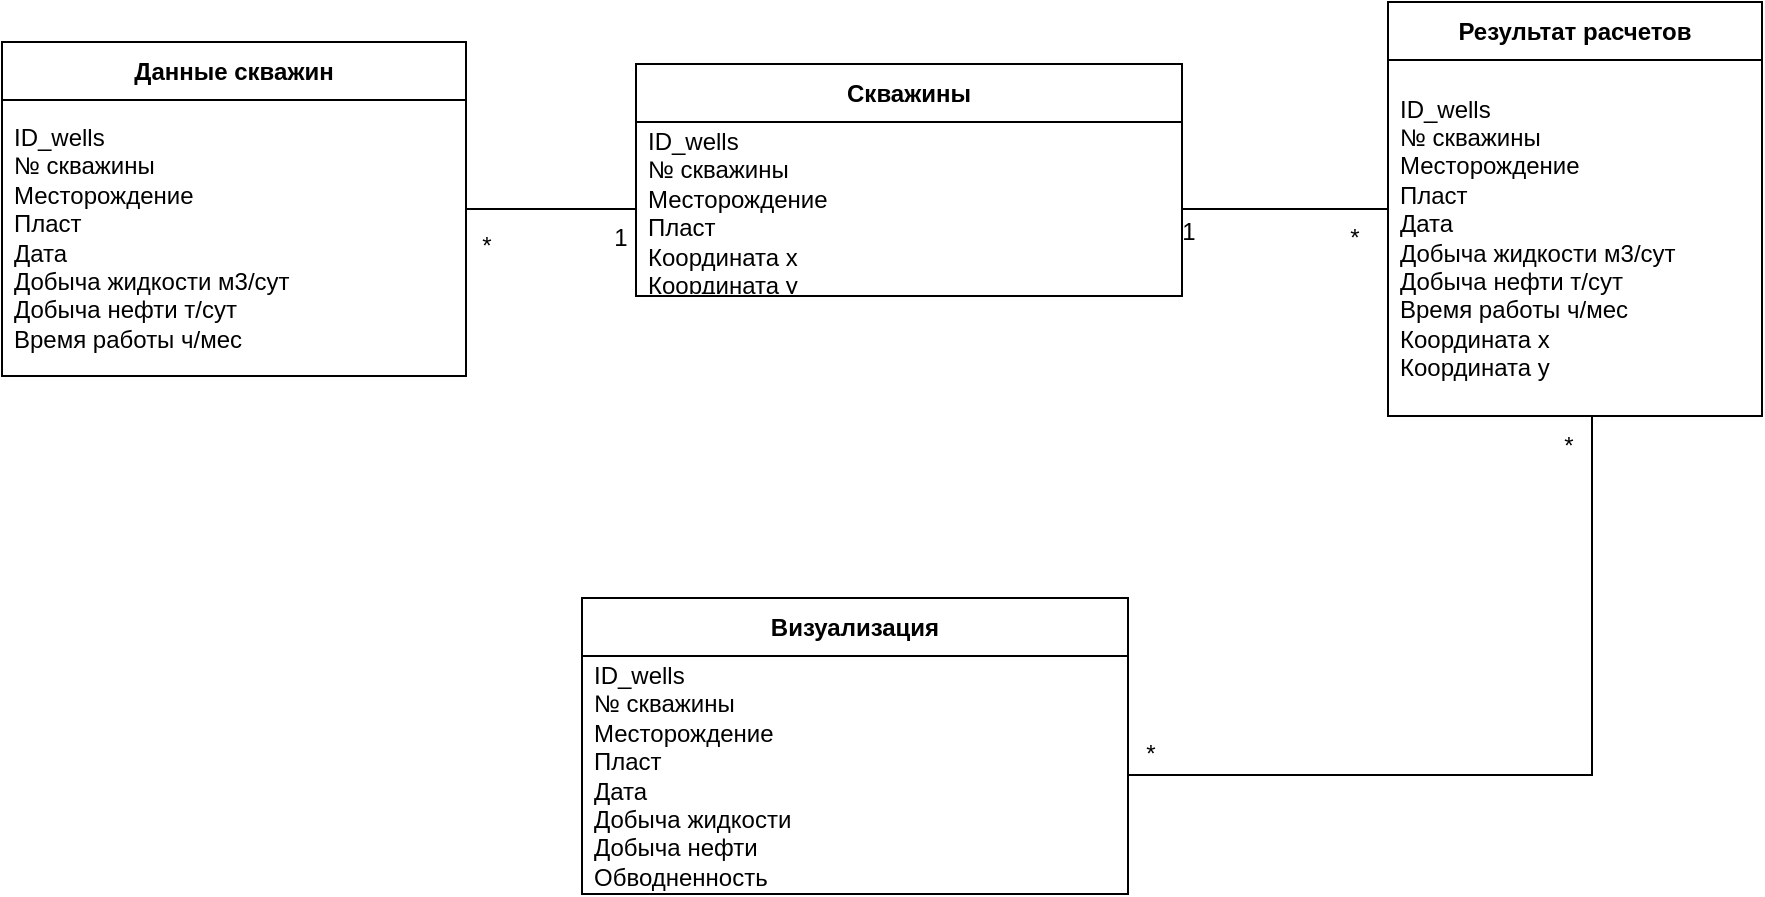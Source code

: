 <mxfile version="24.2.2" type="github" pages="5">
  <diagram id="3238X0ErODv4ExSwyLHR" name="Логическая модель данных">
    <mxGraphModel dx="2383" dy="663" grid="0" gridSize="10" guides="1" tooltips="1" connect="1" arrows="1" fold="1" page="0" pageScale="1" pageWidth="827" pageHeight="1169" math="0" shadow="0">
      <root>
        <mxCell id="0" />
        <mxCell id="1" parent="0" />
        <mxCell id="i12FGYVdxkwVLRGcTYAI-8" style="edgeStyle=orthogonalEdgeStyle;rounded=0;orthogonalLoop=1;jettySize=auto;html=1;entryX=0;entryY=0.5;entryDx=0;entryDy=0;fontSize=12;strokeColor=default;endArrow=none;endFill=0;" edge="1" parent="1" source="i12FGYVdxkwVLRGcTYAI-1" target="i12FGYVdxkwVLRGcTYAI-7">
          <mxGeometry relative="1" as="geometry" />
        </mxCell>
        <mxCell id="i12FGYVdxkwVLRGcTYAI-14" value="1" style="edgeLabel;html=1;align=center;verticalAlign=middle;resizable=0;points=[];fontSize=12;" vertex="1" connectable="0" parent="i12FGYVdxkwVLRGcTYAI-8">
          <mxGeometry x="0.793" y="-3" relative="1" as="geometry">
            <mxPoint x="1" y="11" as="offset" />
          </mxGeometry>
        </mxCell>
        <mxCell id="i12FGYVdxkwVLRGcTYAI-15" value="&lt;div&gt;*&lt;br&gt;&lt;/div&gt;" style="edgeLabel;html=1;align=center;verticalAlign=middle;resizable=0;points=[];fontSize=12;" vertex="1" connectable="0" parent="i12FGYVdxkwVLRGcTYAI-8">
          <mxGeometry x="-0.781" y="-2" relative="1" as="geometry">
            <mxPoint y="16" as="offset" />
          </mxGeometry>
        </mxCell>
        <mxCell id="i12FGYVdxkwVLRGcTYAI-1" value="Данные скважин" style="swimlane;fontStyle=1;align=center;verticalAlign=middle;childLayout=stackLayout;horizontal=1;startSize=29;horizontalStack=0;resizeParent=1;resizeParentMax=0;resizeLast=0;collapsible=0;marginBottom=0;html=1;whiteSpace=wrap;" vertex="1" parent="1">
          <mxGeometry x="-1087" y="149" width="232" height="167" as="geometry" />
        </mxCell>
        <mxCell id="i12FGYVdxkwVLRGcTYAI-2" value="&lt;div&gt;ID_wells&lt;br&gt;&lt;/div&gt;№ скважины&lt;div&gt;&lt;span style=&quot;background-color: initial;&quot;&gt;Месторождение&lt;/span&gt;&lt;/div&gt;&lt;div&gt;Пласт&lt;div&gt;Дата&lt;/div&gt;&lt;div&gt;Добыча жидкости м3/сут&lt;/div&gt;&lt;div&gt;Добыча нефти т/сут&lt;/div&gt;&lt;div&gt;Время работы ч/мес&lt;/div&gt;&lt;/div&gt;" style="text;html=1;strokeColor=none;fillColor=none;align=left;verticalAlign=middle;spacingLeft=4;spacingRight=4;overflow=hidden;rotatable=0;points=[[0,0.5],[1,0.5]];portConstraint=eastwest;whiteSpace=wrap;" vertex="1" parent="i12FGYVdxkwVLRGcTYAI-1">
          <mxGeometry y="29" width="232" height="138" as="geometry" />
        </mxCell>
        <mxCell id="i12FGYVdxkwVLRGcTYAI-9" style="edgeStyle=orthogonalEdgeStyle;rounded=0;orthogonalLoop=1;jettySize=auto;html=1;entryX=1;entryY=0.5;entryDx=0;entryDy=0;fontSize=12;strokeColor=default;endArrow=none;endFill=0;" edge="1" parent="1" source="i12FGYVdxkwVLRGcTYAI-4" target="i12FGYVdxkwVLRGcTYAI-7">
          <mxGeometry relative="1" as="geometry" />
        </mxCell>
        <mxCell id="i12FGYVdxkwVLRGcTYAI-16" value="*" style="edgeLabel;html=1;align=center;verticalAlign=middle;resizable=0;points=[];fontSize=12;" vertex="1" connectable="0" parent="i12FGYVdxkwVLRGcTYAI-9">
          <mxGeometry x="-0.909" relative="1" as="geometry">
            <mxPoint x="-13" y="14" as="offset" />
          </mxGeometry>
        </mxCell>
        <mxCell id="i12FGYVdxkwVLRGcTYAI-17" value="1" style="edgeLabel;html=1;align=center;verticalAlign=middle;resizable=0;points=[];fontSize=12;" vertex="1" connectable="0" parent="i12FGYVdxkwVLRGcTYAI-9">
          <mxGeometry x="0.904" y="2" relative="1" as="geometry">
            <mxPoint x="-2" y="9" as="offset" />
          </mxGeometry>
        </mxCell>
        <mxCell id="i12FGYVdxkwVLRGcTYAI-4" value="Результат расчетов" style="swimlane;fontStyle=1;align=center;verticalAlign=middle;childLayout=stackLayout;horizontal=1;startSize=29;horizontalStack=0;resizeParent=1;resizeParentMax=0;resizeLast=0;collapsible=0;marginBottom=0;html=1;whiteSpace=wrap;" vertex="1" parent="1">
          <mxGeometry x="-394" y="129" width="187" height="207" as="geometry" />
        </mxCell>
        <mxCell id="i12FGYVdxkwVLRGcTYAI-5" value="&lt;div&gt;&lt;span style=&quot;background-color: initial;&quot;&gt;ID_wells&lt;/span&gt;&lt;/div&gt;№ скважины&lt;div&gt;Месторождение&lt;/div&gt;&lt;div&gt;Пласт&lt;br&gt;&lt;/div&gt;&lt;div&gt;Дата&lt;/div&gt;&lt;div&gt;Добыча жидкости м3/сут&lt;/div&gt;&lt;div&gt;Добыча нефти т/сут&lt;/div&gt;&lt;div&gt;Время работы ч/мес&lt;/div&gt;&lt;div&gt;Координата х&lt;/div&gt;&lt;div&gt;Координата у&lt;/div&gt;" style="text;html=1;strokeColor=none;fillColor=none;align=left;verticalAlign=middle;spacingLeft=4;spacingRight=4;overflow=hidden;rotatable=0;points=[[0,0.5],[1,0.5]];portConstraint=eastwest;whiteSpace=wrap;" vertex="1" parent="i12FGYVdxkwVLRGcTYAI-4">
          <mxGeometry y="29" width="187" height="178" as="geometry" />
        </mxCell>
        <mxCell id="i12FGYVdxkwVLRGcTYAI-6" value="Скважины" style="swimlane;fontStyle=1;align=center;verticalAlign=middle;childLayout=stackLayout;horizontal=1;startSize=29;horizontalStack=0;resizeParent=1;resizeParentMax=0;resizeLast=0;collapsible=0;marginBottom=0;html=1;whiteSpace=wrap;" vertex="1" parent="1">
          <mxGeometry x="-770" y="160" width="273" height="116" as="geometry" />
        </mxCell>
        <mxCell id="i12FGYVdxkwVLRGcTYAI-7" value="&lt;div&gt;&lt;span style=&quot;background-color: initial;&quot;&gt;ID_wells&lt;/span&gt;&lt;br&gt;&lt;/div&gt;&lt;div&gt;&lt;span style=&quot;background-color: initial;&quot;&gt;№ скважины&lt;/span&gt;&lt;br&gt;&lt;/div&gt;&lt;div&gt;Месторождение&lt;/div&gt;&lt;div&gt;Пласт&lt;/div&gt;&lt;div&gt;&lt;div&gt;Координата х&lt;/div&gt;&lt;div&gt;Координата у&lt;/div&gt;&lt;div&gt;&lt;br&gt;&lt;/div&gt;&lt;/div&gt;" style="text;html=1;strokeColor=none;fillColor=none;align=left;verticalAlign=middle;spacingLeft=4;spacingRight=4;overflow=hidden;rotatable=0;points=[[0,0.5],[1,0.5]];portConstraint=eastwest;whiteSpace=wrap;" vertex="1" parent="i12FGYVdxkwVLRGcTYAI-6">
          <mxGeometry y="29" width="273" height="87" as="geometry" />
        </mxCell>
        <mxCell id="i12FGYVdxkwVLRGcTYAI-11" value="Визуализация" style="swimlane;fontStyle=1;align=center;verticalAlign=middle;childLayout=stackLayout;horizontal=1;startSize=29;horizontalStack=0;resizeParent=1;resizeParentMax=0;resizeLast=0;collapsible=0;marginBottom=0;html=1;whiteSpace=wrap;" vertex="1" parent="1">
          <mxGeometry x="-797" y="427" width="273" height="148" as="geometry" />
        </mxCell>
        <mxCell id="i12FGYVdxkwVLRGcTYAI-12" value="&lt;div&gt;&lt;span style=&quot;background-color: initial;&quot;&gt;ID_wells&lt;/span&gt;&lt;br&gt;&lt;/div&gt;&lt;div&gt;&lt;span style=&quot;background-color: initial;&quot;&gt;№ скважины&lt;/span&gt;&lt;br&gt;&lt;/div&gt;&lt;div&gt;Месторождение&lt;/div&gt;&lt;div&gt;Пласт&lt;/div&gt;&lt;div&gt;Дата&lt;/div&gt;&lt;div&gt;Добыча жидкости&lt;/div&gt;&lt;div&gt;Добыча нефти&lt;/div&gt;&lt;div&gt;Обводненность&lt;/div&gt;" style="text;html=1;strokeColor=none;fillColor=none;align=left;verticalAlign=middle;spacingLeft=4;spacingRight=4;overflow=hidden;rotatable=0;points=[[0,0.5],[1,0.5]];portConstraint=eastwest;whiteSpace=wrap;" vertex="1" parent="i12FGYVdxkwVLRGcTYAI-11">
          <mxGeometry y="29" width="273" height="119" as="geometry" />
        </mxCell>
        <mxCell id="i12FGYVdxkwVLRGcTYAI-13" style="edgeStyle=orthogonalEdgeStyle;rounded=0;orthogonalLoop=1;jettySize=auto;html=1;entryX=1;entryY=0.5;entryDx=0;entryDy=0;fontSize=12;strokeColor=default;endArrow=none;endFill=0;" edge="1" parent="1" source="i12FGYVdxkwVLRGcTYAI-5" target="i12FGYVdxkwVLRGcTYAI-12">
          <mxGeometry relative="1" as="geometry">
            <Array as="points">
              <mxPoint x="-292" y="516" />
            </Array>
          </mxGeometry>
        </mxCell>
        <mxCell id="i12FGYVdxkwVLRGcTYAI-18" value="*" style="edgeLabel;html=1;align=center;verticalAlign=middle;resizable=0;points=[];fontSize=12;" vertex="1" connectable="0" parent="i12FGYVdxkwVLRGcTYAI-13">
          <mxGeometry x="-0.886" y="-2" relative="1" as="geometry">
            <mxPoint x="-10" y="-9" as="offset" />
          </mxGeometry>
        </mxCell>
        <mxCell id="i12FGYVdxkwVLRGcTYAI-19" value="*" style="edgeLabel;html=1;align=center;verticalAlign=middle;resizable=0;points=[];fontSize=12;" vertex="1" connectable="0" parent="i12FGYVdxkwVLRGcTYAI-13">
          <mxGeometry x="0.9" relative="1" as="geometry">
            <mxPoint x="-10" y="-11" as="offset" />
          </mxGeometry>
        </mxCell>
      </root>
    </mxGraphModel>
  </diagram>
  <diagram name="CLASS_UML_Systems order" id="c4acf3e9-155e-7222-9cf6-157b1a14988f">
    <mxGraphModel dx="1660" dy="795" grid="1" gridSize="10" guides="1" tooltips="1" connect="1" arrows="1" fold="1" page="1" pageScale="1" pageWidth="850" pageHeight="1100" background="none" math="0" shadow="0">
      <root>
        <mxCell id="0" />
        <mxCell id="1" parent="0" />
        <mxCell id="1tvXORQ-i409-d9z1Q-o-1" value="Customer" style="swimlane;fontStyle=1;align=center;verticalAlign=top;childLayout=stackLayout;horizontal=1;startSize=26;horizontalStack=0;resizeParent=1;resizeParentMax=0;resizeLast=0;collapsible=1;marginBottom=0;whiteSpace=wrap;html=1;" parent="1" vertex="1">
          <mxGeometry x="85" y="265" width="110" height="70" as="geometry" />
        </mxCell>
        <mxCell id="1tvXORQ-i409-d9z1Q-o-2" value="Name: String&lt;div&gt;Address: String&lt;/div&gt;" style="text;strokeColor=none;fillColor=none;align=left;verticalAlign=top;spacingLeft=4;spacingRight=4;overflow=hidden;rotatable=0;points=[[0,0.5],[1,0.5]];portConstraint=eastwest;whiteSpace=wrap;html=1;" parent="1tvXORQ-i409-d9z1Q-o-1" vertex="1">
          <mxGeometry y="26" width="110" height="44" as="geometry" />
        </mxCell>
        <mxCell id="1tvXORQ-i409-d9z1Q-o-5" value="Order" style="swimlane;fontStyle=1;align=center;verticalAlign=top;childLayout=stackLayout;horizontal=1;startSize=26;horizontalStack=0;resizeParent=1;resizeParentMax=0;resizeLast=0;collapsible=1;marginBottom=0;whiteSpace=wrap;html=1;" parent="1" vertex="1">
          <mxGeometry x="245" y="218" width="120" height="150" as="geometry" />
        </mxCell>
        <mxCell id="1tvXORQ-i409-d9z1Q-o-6" value="&lt;div&gt;Date: Date&lt;/div&gt;&lt;div&gt;status: string&lt;/div&gt;" style="text;strokeColor=none;fillColor=none;align=left;verticalAlign=top;spacingLeft=4;spacingRight=4;overflow=hidden;rotatable=0;points=[[0,0.5],[1,0.5]];portConstraint=eastwest;whiteSpace=wrap;html=1;" parent="1tvXORQ-i409-d9z1Q-o-5" vertex="1">
          <mxGeometry y="26" width="120" height="44" as="geometry" />
        </mxCell>
        <mxCell id="1tvXORQ-i409-d9z1Q-o-7" value="" style="line;strokeWidth=1;fillColor=none;align=left;verticalAlign=middle;spacingTop=-1;spacingLeft=3;spacingRight=3;rotatable=0;labelPosition=right;points=[];portConstraint=eastwest;strokeColor=inherit;" parent="1tvXORQ-i409-d9z1Q-o-5" vertex="1">
          <mxGeometry y="70" width="120" height="8" as="geometry" />
        </mxCell>
        <mxCell id="1tvXORQ-i409-d9z1Q-o-8" value="+calcSub Total()&lt;div&gt;+calc Tax()&lt;/div&gt;&lt;div&gt;+calc Total()&lt;/div&gt;&lt;div&gt;+calc TotalWeight()&lt;/div&gt;" style="text;strokeColor=none;fillColor=none;align=left;verticalAlign=top;spacingLeft=4;spacingRight=4;overflow=hidden;rotatable=0;points=[[0,0.5],[1,0.5]];portConstraint=eastwest;whiteSpace=wrap;html=1;" parent="1tvXORQ-i409-d9z1Q-o-5" vertex="1">
          <mxGeometry y="78" width="120" height="72" as="geometry" />
        </mxCell>
        <mxCell id="1tvXORQ-i409-d9z1Q-o-9" value="&lt;font style=&quot;font-size: 48px;&quot;&gt;Systems order&lt;/font&gt;" style="text;html=1;align=center;verticalAlign=middle;whiteSpace=wrap;rounded=0;" parent="1" vertex="1">
          <mxGeometry x="200" y="50" width="410" height="70" as="geometry" />
        </mxCell>
        <mxCell id="1tvXORQ-i409-d9z1Q-o-32" value="OrderDetail" style="swimlane;fontStyle=1;align=center;verticalAlign=top;childLayout=stackLayout;horizontal=1;startSize=26;horizontalStack=0;resizeParent=1;resizeParentMax=0;resizeLast=0;collapsible=1;marginBottom=0;whiteSpace=wrap;html=1;" parent="1" vertex="1">
          <mxGeometry x="445" y="211" width="120" height="150" as="geometry" />
        </mxCell>
        <mxCell id="1tvXORQ-i409-d9z1Q-o-33" value="&lt;div&gt;quantity: int&lt;/div&gt;&lt;div&gt;taxStatus: String&lt;/div&gt;" style="text;strokeColor=none;fillColor=none;align=left;verticalAlign=top;spacingLeft=4;spacingRight=4;overflow=hidden;rotatable=0;points=[[0,0.5],[1,0.5]];portConstraint=eastwest;whiteSpace=wrap;html=1;" parent="1tvXORQ-i409-d9z1Q-o-32" vertex="1">
          <mxGeometry y="26" width="120" height="44" as="geometry" />
        </mxCell>
        <mxCell id="1tvXORQ-i409-d9z1Q-o-34" value="" style="line;strokeWidth=1;fillColor=none;align=left;verticalAlign=middle;spacingTop=-1;spacingLeft=3;spacingRight=3;rotatable=0;labelPosition=right;points=[];portConstraint=eastwest;strokeColor=inherit;" parent="1tvXORQ-i409-d9z1Q-o-32" vertex="1">
          <mxGeometry y="70" width="120" height="8" as="geometry" />
        </mxCell>
        <mxCell id="1tvXORQ-i409-d9z1Q-o-35" value="+calcSub Total()&lt;div&gt;+calc Tax()&lt;/div&gt;&lt;div&gt;+calc Weight()&lt;/div&gt;" style="text;strokeColor=none;fillColor=none;align=left;verticalAlign=top;spacingLeft=4;spacingRight=4;overflow=hidden;rotatable=0;points=[[0,0.5],[1,0.5]];portConstraint=eastwest;whiteSpace=wrap;html=1;" parent="1tvXORQ-i409-d9z1Q-o-32" vertex="1">
          <mxGeometry y="78" width="120" height="72" as="geometry" />
        </mxCell>
        <mxCell id="1tvXORQ-i409-d9z1Q-o-38" value="" style="endArrow=open;html=1;endSize=12;startArrow=diamondThin;startSize=14;startFill=0;edgeStyle=orthogonalEdgeStyle;rounded=0;exitX=1.005;exitY=0.042;exitDx=0;exitDy=0;exitPerimeter=0;entryX=-0.012;entryY=0.149;entryDx=0;entryDy=0;entryPerimeter=0;" parent="1" source="1tvXORQ-i409-d9z1Q-o-8" target="1tvXORQ-i409-d9z1Q-o-35" edge="1">
          <mxGeometry relative="1" as="geometry">
            <mxPoint x="305" y="725" as="sourcePoint" />
            <mxPoint x="465" y="725" as="targetPoint" />
          </mxGeometry>
        </mxCell>
        <mxCell id="1tvXORQ-i409-d9z1Q-o-39" value="1" style="edgeLabel;resizable=0;html=1;align=left;verticalAlign=top;" parent="1tvXORQ-i409-d9z1Q-o-38" connectable="0" vertex="1">
          <mxGeometry x="-1" relative="1" as="geometry" />
        </mxCell>
        <mxCell id="1tvXORQ-i409-d9z1Q-o-40" value="1...*" style="edgeLabel;resizable=0;html=1;align=right;verticalAlign=top;" parent="1tvXORQ-i409-d9z1Q-o-38" connectable="0" vertex="1">
          <mxGeometry x="1" relative="1" as="geometry" />
        </mxCell>
        <mxCell id="fzY6wtfGm5PcoIsKAaRW-6" value="line item" style="edgeLabel;html=1;align=center;verticalAlign=middle;resizable=0;points=[];" parent="1tvXORQ-i409-d9z1Q-o-38" vertex="1" connectable="0">
          <mxGeometry x="0.003" relative="1" as="geometry">
            <mxPoint y="-15" as="offset" />
          </mxGeometry>
        </mxCell>
        <mxCell id="1tvXORQ-i409-d9z1Q-o-41" value="" style="endArrow=none;html=1;edgeStyle=orthogonalEdgeStyle;rounded=0;exitX=1.005;exitY=0.342;exitDx=0;exitDy=0;exitPerimeter=0;entryX=-0.008;entryY=0.141;entryDx=0;entryDy=0;entryPerimeter=0;" parent="1" source="1tvXORQ-i409-d9z1Q-o-2" target="1tvXORQ-i409-d9z1Q-o-8" edge="1">
          <mxGeometry relative="1" as="geometry">
            <mxPoint x="225" y="665" as="sourcePoint" />
            <mxPoint x="385" y="665" as="targetPoint" />
          </mxGeometry>
        </mxCell>
        <mxCell id="1tvXORQ-i409-d9z1Q-o-42" value="1" style="edgeLabel;resizable=0;html=1;align=left;verticalAlign=bottom;" parent="1tvXORQ-i409-d9z1Q-o-41" connectable="0" vertex="1">
          <mxGeometry x="-1" relative="1" as="geometry" />
        </mxCell>
        <mxCell id="1tvXORQ-i409-d9z1Q-o-43" value="0...*" style="edgeLabel;resizable=0;html=1;align=right;verticalAlign=bottom;" parent="1tvXORQ-i409-d9z1Q-o-41" connectable="0" vertex="1">
          <mxGeometry x="1" relative="1" as="geometry" />
        </mxCell>
        <mxCell id="1tvXORQ-i409-d9z1Q-o-45" value="item" style="swimlane;fontStyle=1;align=center;verticalAlign=top;childLayout=stackLayout;horizontal=1;startSize=26;horizontalStack=0;resizeParent=1;resizeParentMax=0;resizeLast=0;collapsible=1;marginBottom=0;whiteSpace=wrap;html=1;" parent="1" vertex="1">
          <mxGeometry x="635" y="210" width="130" height="150" as="geometry" />
        </mxCell>
        <mxCell id="1tvXORQ-i409-d9z1Q-o-46" value="&lt;div&gt;shippingWeight&lt;/div&gt;&lt;div&gt;description: String&lt;/div&gt;" style="text;strokeColor=none;fillColor=none;align=left;verticalAlign=top;spacingLeft=4;spacingRight=4;overflow=hidden;rotatable=0;points=[[0,0.5],[1,0.5]];portConstraint=eastwest;whiteSpace=wrap;html=1;" parent="1tvXORQ-i409-d9z1Q-o-45" vertex="1">
          <mxGeometry y="26" width="130" height="44" as="geometry" />
        </mxCell>
        <mxCell id="1tvXORQ-i409-d9z1Q-o-47" value="" style="line;strokeWidth=1;fillColor=none;align=left;verticalAlign=middle;spacingTop=-1;spacingLeft=3;spacingRight=3;rotatable=0;labelPosition=right;points=[];portConstraint=eastwest;strokeColor=inherit;" parent="1tvXORQ-i409-d9z1Q-o-45" vertex="1">
          <mxGeometry y="70" width="130" height="8" as="geometry" />
        </mxCell>
        <mxCell id="1tvXORQ-i409-d9z1Q-o-48" value="getPriceForQuantity()&lt;div&gt;getTax()&lt;/div&gt;&lt;div&gt;inStock()&lt;/div&gt;" style="text;strokeColor=none;fillColor=none;align=left;verticalAlign=top;spacingLeft=4;spacingRight=4;overflow=hidden;rotatable=0;points=[[0,0.5],[1,0.5]];portConstraint=eastwest;whiteSpace=wrap;html=1;" parent="1tvXORQ-i409-d9z1Q-o-45" vertex="1">
          <mxGeometry y="78" width="130" height="72" as="geometry" />
        </mxCell>
        <mxCell id="fzY6wtfGm5PcoIsKAaRW-1" value="" style="endArrow=open;endFill=1;endSize=12;html=1;rounded=0;entryX=-0.003;entryY=0.148;entryDx=0;entryDy=0;entryPerimeter=0;exitX=1.015;exitY=0.133;exitDx=0;exitDy=0;exitPerimeter=0;edgeStyle=orthogonalEdgeStyle;" parent="1" source="1tvXORQ-i409-d9z1Q-o-35" target="1tvXORQ-i409-d9z1Q-o-48" edge="1">
          <mxGeometry width="160" relative="1" as="geometry">
            <mxPoint x="579.44" y="404.996" as="sourcePoint" />
            <mxPoint x="635.0" y="404.996" as="targetPoint" />
          </mxGeometry>
        </mxCell>
        <mxCell id="fzY6wtfGm5PcoIsKAaRW-2" value="0...*" style="edgeLabel;html=1;align=center;verticalAlign=middle;resizable=0;points=[];" parent="fzY6wtfGm5PcoIsKAaRW-1" vertex="1" connectable="0">
          <mxGeometry x="0.312" y="-2" relative="1" as="geometry">
            <mxPoint x="-27" y="-12" as="offset" />
          </mxGeometry>
        </mxCell>
        <mxCell id="fzY6wtfGm5PcoIsKAaRW-3" value="1" style="edgeLabel;html=1;align=center;verticalAlign=middle;resizable=0;points=[];" parent="fzY6wtfGm5PcoIsKAaRW-1" vertex="1" connectable="0">
          <mxGeometry x="0.789" y="2" relative="1" as="geometry">
            <mxPoint y="-11" as="offset" />
          </mxGeometry>
        </mxCell>
        <mxCell id="fzY6wtfGm5PcoIsKAaRW-4" value="Payment" style="swimlane;fontStyle=1;align=center;verticalAlign=top;childLayout=stackLayout;horizontal=1;startSize=26;horizontalStack=0;resizeParent=1;resizeParentMax=0;resizeLast=0;collapsible=1;marginBottom=0;whiteSpace=wrap;html=1;" parent="1" vertex="1">
          <mxGeometry x="250" y="436" width="110" height="50" as="geometry" />
        </mxCell>
        <mxCell id="fzY6wtfGm5PcoIsKAaRW-5" value="amount: float" style="text;strokeColor=none;fillColor=none;align=left;verticalAlign=top;spacingLeft=4;spacingRight=4;overflow=hidden;rotatable=0;points=[[0,0.5],[1,0.5]];portConstraint=eastwest;whiteSpace=wrap;html=1;" parent="fzY6wtfGm5PcoIsKAaRW-4" vertex="1">
          <mxGeometry y="26" width="110" height="24" as="geometry" />
        </mxCell>
        <mxCell id="fzY6wtfGm5PcoIsKAaRW-12" value="" style="endArrow=none;html=1;edgeStyle=orthogonalEdgeStyle;rounded=0;exitX=0.5;exitY=0;exitDx=0;exitDy=0;entryX=0.496;entryY=1.008;entryDx=0;entryDy=0;entryPerimeter=0;" parent="1" source="fzY6wtfGm5PcoIsKAaRW-4" target="1tvXORQ-i409-d9z1Q-o-8" edge="1">
          <mxGeometry relative="1" as="geometry">
            <mxPoint x="385" y="485" as="sourcePoint" />
            <mxPoint x="545" y="485" as="targetPoint" />
          </mxGeometry>
        </mxCell>
        <mxCell id="fzY6wtfGm5PcoIsKAaRW-13" value="1...*" style="edgeLabel;resizable=0;html=1;align=left;verticalAlign=bottom;" parent="fzY6wtfGm5PcoIsKAaRW-12" connectable="0" vertex="1">
          <mxGeometry x="-1" relative="1" as="geometry" />
        </mxCell>
        <mxCell id="fzY6wtfGm5PcoIsKAaRW-14" value="1" style="edgeLabel;resizable=0;html=1;align=right;verticalAlign=bottom;" parent="fzY6wtfGm5PcoIsKAaRW-12" connectable="0" vertex="1">
          <mxGeometry x="1" relative="1" as="geometry">
            <mxPoint x="-10" y="27" as="offset" />
          </mxGeometry>
        </mxCell>
        <mxCell id="fzY6wtfGm5PcoIsKAaRW-15" value="Check" style="swimlane;fontStyle=1;align=center;verticalAlign=top;childLayout=stackLayout;horizontal=1;startSize=26;horizontalStack=0;resizeParent=1;resizeParentMax=0;resizeLast=0;collapsible=1;marginBottom=0;whiteSpace=wrap;html=1;" parent="1" vertex="1">
          <mxGeometry x="250" y="585" width="120" height="110" as="geometry" />
        </mxCell>
        <mxCell id="fzY6wtfGm5PcoIsKAaRW-16" value="&lt;div&gt;name: String&lt;/div&gt;&lt;div&gt;bankID: String&lt;/div&gt;" style="text;strokeColor=none;fillColor=none;align=left;verticalAlign=top;spacingLeft=4;spacingRight=4;overflow=hidden;rotatable=0;points=[[0,0.5],[1,0.5]];portConstraint=eastwest;whiteSpace=wrap;html=1;" parent="fzY6wtfGm5PcoIsKAaRW-15" vertex="1">
          <mxGeometry y="26" width="120" height="44" as="geometry" />
        </mxCell>
        <mxCell id="fzY6wtfGm5PcoIsKAaRW-17" value="" style="line;strokeWidth=1;fillColor=none;align=left;verticalAlign=middle;spacingTop=-1;spacingLeft=3;spacingRight=3;rotatable=0;labelPosition=right;points=[];portConstraint=eastwest;strokeColor=inherit;" parent="fzY6wtfGm5PcoIsKAaRW-15" vertex="1">
          <mxGeometry y="70" width="120" height="8" as="geometry" />
        </mxCell>
        <mxCell id="fzY6wtfGm5PcoIsKAaRW-18" value="authorized()" style="text;strokeColor=none;fillColor=none;align=left;verticalAlign=top;spacingLeft=4;spacingRight=4;overflow=hidden;rotatable=0;points=[[0,0.5],[1,0.5]];portConstraint=eastwest;whiteSpace=wrap;html=1;" parent="fzY6wtfGm5PcoIsKAaRW-15" vertex="1">
          <mxGeometry y="78" width="120" height="32" as="geometry" />
        </mxCell>
        <mxCell id="fzY6wtfGm5PcoIsKAaRW-19" value="Credit" style="swimlane;fontStyle=1;align=center;verticalAlign=top;childLayout=stackLayout;horizontal=1;startSize=26;horizontalStack=0;resizeParent=1;resizeParentMax=0;resizeLast=0;collapsible=1;marginBottom=0;whiteSpace=wrap;html=1;" parent="1" vertex="1">
          <mxGeometry x="415" y="585" width="120" height="110" as="geometry" />
        </mxCell>
        <mxCell id="fzY6wtfGm5PcoIsKAaRW-20" value="&lt;div&gt;number: String&lt;/div&gt;&lt;div&gt;type: String&lt;/div&gt;&lt;div&gt;expDate: date&lt;/div&gt;" style="text;strokeColor=none;fillColor=none;align=left;verticalAlign=top;spacingLeft=4;spacingRight=4;overflow=hidden;rotatable=0;points=[[0,0.5],[1,0.5]];portConstraint=eastwest;whiteSpace=wrap;html=1;" parent="fzY6wtfGm5PcoIsKAaRW-19" vertex="1">
          <mxGeometry y="26" width="120" height="44" as="geometry" />
        </mxCell>
        <mxCell id="fzY6wtfGm5PcoIsKAaRW-21" value="" style="line;strokeWidth=1;fillColor=none;align=left;verticalAlign=middle;spacingTop=-1;spacingLeft=3;spacingRight=3;rotatable=0;labelPosition=right;points=[];portConstraint=eastwest;strokeColor=inherit;" parent="fzY6wtfGm5PcoIsKAaRW-19" vertex="1">
          <mxGeometry y="70" width="120" height="8" as="geometry" />
        </mxCell>
        <mxCell id="fzY6wtfGm5PcoIsKAaRW-22" value="authorized()" style="text;strokeColor=none;fillColor=none;align=left;verticalAlign=top;spacingLeft=4;spacingRight=4;overflow=hidden;rotatable=0;points=[[0,0.5],[1,0.5]];portConstraint=eastwest;whiteSpace=wrap;html=1;" parent="fzY6wtfGm5PcoIsKAaRW-19" vertex="1">
          <mxGeometry y="78" width="120" height="32" as="geometry" />
        </mxCell>
        <mxCell id="fzY6wtfGm5PcoIsKAaRW-23" value="Cash" style="swimlane;fontStyle=1;align=center;verticalAlign=top;childLayout=stackLayout;horizontal=1;startSize=26;horizontalStack=0;resizeParent=1;resizeParentMax=0;resizeLast=0;collapsible=1;marginBottom=0;whiteSpace=wrap;html=1;" parent="1" vertex="1">
          <mxGeometry x="95" y="605" width="120" height="70" as="geometry" />
        </mxCell>
        <mxCell id="fzY6wtfGm5PcoIsKAaRW-24" value="&lt;div&gt;cash Tendered: float&lt;/div&gt;" style="text;strokeColor=none;fillColor=none;align=left;verticalAlign=top;spacingLeft=4;spacingRight=4;overflow=hidden;rotatable=0;points=[[0,0.5],[1,0.5]];portConstraint=eastwest;whiteSpace=wrap;html=1;" parent="fzY6wtfGm5PcoIsKAaRW-23" vertex="1">
          <mxGeometry y="26" width="120" height="44" as="geometry" />
        </mxCell>
        <mxCell id="fzY6wtfGm5PcoIsKAaRW-27" value="" style="endArrow=block;endSize=16;endFill=0;html=1;rounded=0;exitX=0.5;exitY=0;exitDx=0;exitDy=0;edgeStyle=orthogonalEdgeStyle;" parent="1" source="fzY6wtfGm5PcoIsKAaRW-15" edge="1">
          <mxGeometry width="160" relative="1" as="geometry">
            <mxPoint x="385" y="485" as="sourcePoint" />
            <mxPoint x="305" y="485" as="targetPoint" />
            <Array as="points">
              <mxPoint x="305" y="525" />
              <mxPoint x="305" y="525" />
            </Array>
          </mxGeometry>
        </mxCell>
        <mxCell id="fzY6wtfGm5PcoIsKAaRW-28" value="" style="endArrow=block;endSize=16;endFill=0;html=1;rounded=0;exitX=0.5;exitY=0;exitDx=0;exitDy=0;edgeStyle=orthogonalEdgeStyle;" parent="1" source="fzY6wtfGm5PcoIsKAaRW-19" edge="1">
          <mxGeometry width="160" relative="1" as="geometry">
            <mxPoint x="515" y="565" as="sourcePoint" />
            <mxPoint x="305" y="485" as="targetPoint" />
            <Array as="points">
              <mxPoint x="505" y="535" />
              <mxPoint x="305" y="535" />
            </Array>
          </mxGeometry>
        </mxCell>
        <mxCell id="fzY6wtfGm5PcoIsKAaRW-29" value="" style="endArrow=block;endSize=16;endFill=0;html=1;rounded=0;exitX=0.5;exitY=0;exitDx=0;exitDy=0;edgeStyle=orthogonalEdgeStyle;" parent="1" source="fzY6wtfGm5PcoIsKAaRW-23" edge="1">
          <mxGeometry width="160" relative="1" as="geometry">
            <mxPoint x="505" y="555" as="sourcePoint" />
            <mxPoint x="305" y="485" as="targetPoint" />
            <Array as="points">
              <mxPoint x="145" y="605" />
              <mxPoint x="145" y="535" />
              <mxPoint x="305" y="535" />
            </Array>
          </mxGeometry>
        </mxCell>
      </root>
    </mxGraphModel>
  </diagram>
  <diagram id="rJ0VgviQbjXF-jt6-Bxk" name="CLASS_UML_ATM">
    <mxGraphModel dx="1420" dy="795" grid="1" gridSize="10" guides="1" tooltips="1" connect="1" arrows="1" fold="1" page="1" pageScale="1" pageWidth="827" pageHeight="1169" math="0" shadow="0">
      <root>
        <mxCell id="0" />
        <mxCell id="1" parent="0" />
        <mxCell id="-45OzyQWN66w6zf-U1A0-1" value="&lt;span style=&quot;font-size: 48px;&quot;&gt;БАНКОМАТ&lt;/span&gt;" style="text;html=1;align=center;verticalAlign=middle;whiteSpace=wrap;rounded=0;" parent="1" vertex="1">
          <mxGeometry x="200" y="50" width="410" height="70" as="geometry" />
        </mxCell>
        <mxCell id="-45OzyQWN66w6zf-U1A0-2" value="Клиент" style="swimlane;fontStyle=1;align=center;verticalAlign=top;childLayout=stackLayout;horizontal=1;startSize=26;horizontalStack=0;resizeParent=1;resizeParentMax=0;resizeLast=0;collapsible=1;marginBottom=0;whiteSpace=wrap;html=1;" parent="1" vertex="1">
          <mxGeometry x="329" y="388" width="160" height="160" as="geometry" />
        </mxCell>
        <mxCell id="-45OzyQWN66w6zf-U1A0-3" value="+Имя: String&lt;div&gt;+День Рождения: Date&lt;/div&gt;&lt;div&gt;-ИНН: Int&lt;/div&gt;&lt;div&gt;-Номер паспорта: Int&lt;/div&gt;" style="text;strokeColor=none;fillColor=none;align=left;verticalAlign=top;spacingLeft=4;spacingRight=4;overflow=hidden;rotatable=0;points=[[0,0.5],[1,0.5]];portConstraint=eastwest;whiteSpace=wrap;html=1;" parent="-45OzyQWN66w6zf-U1A0-2" vertex="1">
          <mxGeometry y="26" width="160" height="74" as="geometry" />
        </mxCell>
        <mxCell id="-45OzyQWN66w6zf-U1A0-4" value="" style="line;strokeWidth=1;fillColor=none;align=left;verticalAlign=middle;spacingTop=-1;spacingLeft=3;spacingRight=3;rotatable=0;labelPosition=right;points=[];portConstraint=eastwest;strokeColor=inherit;" parent="-45OzyQWN66w6zf-U1A0-2" vertex="1">
          <mxGeometry y="100" width="160" height="8" as="geometry" />
        </mxCell>
        <mxCell id="-45OzyQWN66w6zf-U1A0-5" value="посмотреть операции()&lt;div&gt;выбрать операцию()&lt;/div&gt;" style="text;strokeColor=none;fillColor=none;align=left;verticalAlign=top;spacingLeft=4;spacingRight=4;overflow=hidden;rotatable=0;points=[[0,0.5],[1,0.5]];portConstraint=eastwest;whiteSpace=wrap;html=1;" parent="-45OzyQWN66w6zf-U1A0-2" vertex="1">
          <mxGeometry y="108" width="160" height="52" as="geometry" />
        </mxCell>
        <mxCell id="-45OzyQWN66w6zf-U1A0-6" value="Банкомат" style="swimlane;fontStyle=1;align=center;verticalAlign=top;childLayout=stackLayout;horizontal=1;startSize=26;horizontalStack=0;resizeParent=1;resizeParentMax=0;resizeLast=0;collapsible=1;marginBottom=0;whiteSpace=wrap;html=1;" parent="1" vertex="1">
          <mxGeometry x="333" y="163" width="160" height="180" as="geometry" />
        </mxCell>
        <mxCell id="-45OzyQWN66w6zf-U1A0-7" value="+ID_номер: Int&lt;div&gt;+Адрес: String&lt;/div&gt;" style="text;strokeColor=none;fillColor=none;align=left;verticalAlign=top;spacingLeft=4;spacingRight=4;overflow=hidden;rotatable=0;points=[[0,0.5],[1,0.5]];portConstraint=eastwest;whiteSpace=wrap;html=1;" parent="-45OzyQWN66w6zf-U1A0-6" vertex="1">
          <mxGeometry y="26" width="160" height="44" as="geometry" />
        </mxCell>
        <mxCell id="-45OzyQWN66w6zf-U1A0-8" value="" style="line;strokeWidth=1;fillColor=none;align=left;verticalAlign=middle;spacingTop=-1;spacingLeft=3;spacingRight=3;rotatable=0;labelPosition=right;points=[];portConstraint=eastwest;strokeColor=inherit;" parent="-45OzyQWN66w6zf-U1A0-6" vertex="1">
          <mxGeometry y="70" width="160" height="8" as="geometry" />
        </mxCell>
        <mxCell id="-45OzyQWN66w6zf-U1A0-9" value="&lt;div&gt;принять карту()&amp;nbsp;&lt;/div&gt;&lt;div&gt;проверить Пин Код()&lt;/div&gt;&lt;div&gt;показать счет()&lt;/div&gt;&lt;div&gt;выдать деньги()&lt;/div&gt;&lt;div&gt;принять деньги()&lt;br&gt;&lt;/div&gt;&lt;div&gt;оплатить счет()&lt;/div&gt;&lt;div&gt;&lt;div&gt;&lt;br&gt;&lt;/div&gt;&lt;/div&gt;" style="text;strokeColor=none;fillColor=none;align=left;verticalAlign=top;spacingLeft=4;spacingRight=4;overflow=hidden;rotatable=0;points=[[0,0.5],[1,0.5]];portConstraint=eastwest;whiteSpace=wrap;html=1;" parent="-45OzyQWN66w6zf-U1A0-6" vertex="1">
          <mxGeometry y="78" width="160" height="102" as="geometry" />
        </mxCell>
        <mxCell id="-45OzyQWN66w6zf-U1A0-10" value="Банк" style="swimlane;fontStyle=1;align=center;verticalAlign=top;childLayout=stackLayout;horizontal=1;startSize=26;horizontalStack=0;resizeParent=1;resizeParentMax=0;resizeLast=0;collapsible=1;marginBottom=0;whiteSpace=wrap;html=1;" parent="1" vertex="1">
          <mxGeometry x="73" y="163" width="160" height="150" as="geometry" />
        </mxCell>
        <mxCell id="-45OzyQWN66w6zf-U1A0-11" value="+Имя банка: String&lt;div&gt;+код банка: String&lt;/div&gt;" style="text;strokeColor=none;fillColor=none;align=left;verticalAlign=top;spacingLeft=4;spacingRight=4;overflow=hidden;rotatable=0;points=[[0,0.5],[1,0.5]];portConstraint=eastwest;whiteSpace=wrap;html=1;" parent="-45OzyQWN66w6zf-U1A0-10" vertex="1">
          <mxGeometry y="26" width="160" height="44" as="geometry" />
        </mxCell>
        <mxCell id="-45OzyQWN66w6zf-U1A0-12" value="" style="line;strokeWidth=1;fillColor=none;align=left;verticalAlign=middle;spacingTop=-1;spacingLeft=3;spacingRight=3;rotatable=0;labelPosition=right;points=[];portConstraint=eastwest;strokeColor=inherit;" parent="-45OzyQWN66w6zf-U1A0-10" vertex="1">
          <mxGeometry y="70" width="160" height="8" as="geometry" />
        </mxCell>
        <mxCell id="-45OzyQWN66w6zf-U1A0-13" value="&lt;div&gt;&lt;span style=&quot;background-color: initial;&quot;&gt;добавить аккаунт()&lt;/span&gt;&lt;br&gt;&lt;/div&gt;&lt;div&gt;удалить аккаунт()&lt;/div&gt;&lt;div&gt;добавить банкомат()&lt;/div&gt;&lt;div&gt;убрать банкомат()&lt;/div&gt;" style="text;strokeColor=none;fillColor=none;align=left;verticalAlign=top;spacingLeft=4;spacingRight=4;overflow=hidden;rotatable=0;points=[[0,0.5],[1,0.5]];portConstraint=eastwest;whiteSpace=wrap;html=1;" parent="-45OzyQWN66w6zf-U1A0-10" vertex="1">
          <mxGeometry y="78" width="160" height="72" as="geometry" />
        </mxCell>
        <mxCell id="-45OzyQWN66w6zf-U1A0-14" value="Аккаунт" style="swimlane;fontStyle=1;align=center;verticalAlign=top;childLayout=stackLayout;horizontal=1;startSize=26;horizontalStack=0;resizeParent=1;resizeParentMax=0;resizeLast=0;collapsible=1;marginBottom=0;whiteSpace=wrap;html=1;" parent="1" vertex="1">
          <mxGeometry x="70" y="373" width="160" height="250" as="geometry" />
        </mxCell>
        <mxCell id="-45OzyQWN66w6zf-U1A0-15" value="-№ аккаунт: Int&lt;div&gt;-Владелец: String&lt;br&gt;&lt;div&gt;-Статус: String&lt;/div&gt;&lt;div&gt;-Баланс: Float&lt;/div&gt;&lt;div&gt;-№ счета: Int&lt;/div&gt;&lt;/div&gt;&lt;div&gt;-Логин: String&lt;/div&gt;&lt;div&gt;-Пароль: String&lt;/div&gt;&lt;div&gt;&lt;br&gt;&lt;/div&gt;&lt;div&gt;&lt;br&gt;&lt;/div&gt;" style="text;strokeColor=none;fillColor=none;align=left;verticalAlign=top;spacingLeft=4;spacingRight=4;overflow=hidden;rotatable=0;points=[[0,0.5],[1,0.5]];portConstraint=eastwest;whiteSpace=wrap;html=1;" parent="-45OzyQWN66w6zf-U1A0-14" vertex="1">
          <mxGeometry y="26" width="160" height="104" as="geometry" />
        </mxCell>
        <mxCell id="-45OzyQWN66w6zf-U1A0-16" value="" style="line;strokeWidth=1;fillColor=none;align=left;verticalAlign=middle;spacingTop=-1;spacingLeft=3;spacingRight=3;rotatable=0;labelPosition=right;points=[];portConstraint=eastwest;strokeColor=inherit;" parent="-45OzyQWN66w6zf-U1A0-14" vertex="1">
          <mxGeometry y="130" width="160" height="8" as="geometry" />
        </mxCell>
        <mxCell id="-45OzyQWN66w6zf-U1A0-17" value="пополнить счет()&lt;div&gt;снять с счета()&lt;/div&gt;&lt;div&gt;провести транзакцию()&lt;/div&gt;&lt;div&gt;сменить пароль()&lt;/div&gt;&lt;div&gt;проверить логин/пароль()&lt;/div&gt;&lt;div&gt;провести транзакцию()&lt;/div&gt;" style="text;strokeColor=none;fillColor=none;align=left;verticalAlign=top;spacingLeft=4;spacingRight=4;overflow=hidden;rotatable=0;points=[[0,0.5],[1,0.5]];portConstraint=eastwest;whiteSpace=wrap;html=1;" parent="-45OzyQWN66w6zf-U1A0-14" vertex="1">
          <mxGeometry y="138" width="160" height="112" as="geometry" />
        </mxCell>
        <mxCell id="-45OzyQWN66w6zf-U1A0-18" value="Карта" style="swimlane;fontStyle=1;align=center;verticalAlign=top;childLayout=stackLayout;horizontal=1;startSize=26;horizontalStack=0;resizeParent=1;resizeParentMax=0;resizeLast=0;collapsible=1;marginBottom=0;whiteSpace=wrap;html=1;" parent="1" vertex="1">
          <mxGeometry x="328" y="588" width="160" height="140" as="geometry" />
        </mxCell>
        <mxCell id="-45OzyQWN66w6zf-U1A0-19" value="-Номер карты: Int&lt;div&gt;+Имя Владельца: String&lt;/div&gt;&lt;div&gt;-Тип карты: String&lt;/div&gt;&lt;div&gt;-Срок действия: Date&lt;/div&gt;&lt;div&gt;-Пин Код: Int&lt;/div&gt;" style="text;strokeColor=none;fillColor=none;align=left;verticalAlign=top;spacingLeft=4;spacingRight=4;overflow=hidden;rotatable=0;points=[[0,0.5],[1,0.5]];portConstraint=eastwest;whiteSpace=wrap;html=1;" parent="-45OzyQWN66w6zf-U1A0-18" vertex="1">
          <mxGeometry y="26" width="160" height="74" as="geometry" />
        </mxCell>
        <mxCell id="-45OzyQWN66w6zf-U1A0-20" value="" style="line;strokeWidth=1;fillColor=none;align=left;verticalAlign=middle;spacingTop=-1;spacingLeft=3;spacingRight=3;rotatable=0;labelPosition=right;points=[];portConstraint=eastwest;strokeColor=inherit;" parent="-45OzyQWN66w6zf-U1A0-18" vertex="1">
          <mxGeometry y="100" width="160" height="8" as="geometry" />
        </mxCell>
        <mxCell id="-45OzyQWN66w6zf-U1A0-21" value="хранить Пин Код()" style="text;strokeColor=none;fillColor=none;align=left;verticalAlign=top;spacingLeft=4;spacingRight=4;overflow=hidden;rotatable=0;points=[[0,0.5],[1,0.5]];portConstraint=eastwest;whiteSpace=wrap;html=1;" parent="-45OzyQWN66w6zf-U1A0-18" vertex="1">
          <mxGeometry y="108" width="160" height="32" as="geometry" />
        </mxCell>
        <mxCell id="-45OzyQWN66w6zf-U1A0-22" value="Транзакция ATM" style="swimlane;fontStyle=1;align=center;verticalAlign=top;childLayout=stackLayout;horizontal=1;startSize=26;horizontalStack=0;resizeParent=1;resizeParentMax=0;resizeLast=0;collapsible=1;marginBottom=0;whiteSpace=wrap;html=1;" parent="1" vertex="1">
          <mxGeometry x="593" y="163" width="160" height="120" as="geometry" />
        </mxCell>
        <mxCell id="-45OzyQWN66w6zf-U1A0-23" value="-ID_транзакции: Int&lt;div&gt;-Дата: Date&lt;/div&gt;&lt;div&gt;-Тип: String&lt;/div&gt;&lt;div&gt;&lt;br&gt;&lt;/div&gt;" style="text;strokeColor=none;fillColor=none;align=left;verticalAlign=top;spacingLeft=4;spacingRight=4;overflow=hidden;rotatable=0;points=[[0,0.5],[1,0.5]];portConstraint=eastwest;whiteSpace=wrap;html=1;" parent="-45OzyQWN66w6zf-U1A0-22" vertex="1">
          <mxGeometry y="26" width="160" height="54" as="geometry" />
        </mxCell>
        <mxCell id="cZx50euG2UURft9OCrgw-5" value="" style="line;strokeWidth=1;fillColor=none;align=left;verticalAlign=middle;spacingTop=-1;spacingLeft=3;spacingRight=3;rotatable=0;labelPosition=right;points=[];portConstraint=eastwest;strokeColor=inherit;" parent="-45OzyQWN66w6zf-U1A0-22" vertex="1">
          <mxGeometry y="80" width="160" height="8" as="geometry" />
        </mxCell>
        <mxCell id="-45OzyQWN66w6zf-U1A0-25" value="внести изменения()" style="text;strokeColor=none;fillColor=none;align=left;verticalAlign=top;spacingLeft=4;spacingRight=4;overflow=hidden;rotatable=0;points=[[0,0.5],[1,0.5]];portConstraint=eastwest;whiteSpace=wrap;html=1;" parent="-45OzyQWN66w6zf-U1A0-22" vertex="1">
          <mxGeometry y="88" width="160" height="32" as="geometry" />
        </mxCell>
        <mxCell id="-45OzyQWN66w6zf-U1A0-26" value="" style="endArrow=none;html=1;rounded=0;entryX=0.5;entryY=0;entryDx=0;entryDy=0;exitX=0.496;exitY=1.009;exitDx=0;exitDy=0;exitPerimeter=0;" parent="1" source="-45OzyQWN66w6zf-U1A0-5" target="-45OzyQWN66w6zf-U1A0-18" edge="1">
          <mxGeometry relative="1" as="geometry">
            <mxPoint x="403" y="583" as="sourcePoint" />
            <mxPoint x="493" y="613" as="targetPoint" />
          </mxGeometry>
        </mxCell>
        <mxCell id="-45OzyQWN66w6zf-U1A0-27" value="1" style="edgeLabel;resizable=0;html=1;align=left;verticalAlign=bottom;" parent="-45OzyQWN66w6zf-U1A0-26" connectable="0" vertex="1">
          <mxGeometry x="-1" relative="1" as="geometry">
            <mxPoint y="20" as="offset" />
          </mxGeometry>
        </mxCell>
        <mxCell id="-45OzyQWN66w6zf-U1A0-28" value="*" style="edgeLabel;resizable=0;html=1;align=right;verticalAlign=bottom;" parent="-45OzyQWN66w6zf-U1A0-26" connectable="0" vertex="1">
          <mxGeometry x="1" relative="1" as="geometry">
            <mxPoint x="10" as="offset" />
          </mxGeometry>
        </mxCell>
        <mxCell id="Fp6yzStAR0o7U6Pj_wvy-3" value="" style="endArrow=open;endFill=1;endSize=12;html=1;rounded=0;exitX=-0.003;exitY=0.077;exitDx=0;exitDy=0;exitPerimeter=0;entryX=0.534;entryY=1.016;entryDx=0;entryDy=0;entryPerimeter=0;edgeStyle=orthogonalEdgeStyle;" parent="1" source="-45OzyQWN66w6zf-U1A0-21" target="-45OzyQWN66w6zf-U1A0-17" edge="1">
          <mxGeometry width="160" relative="1" as="geometry">
            <mxPoint x="313" y="543" as="sourcePoint" />
            <mxPoint x="133" y="563" as="targetPoint" />
            <Array as="points">
              <mxPoint x="155" y="699" />
              <mxPoint x="155" y="625" />
            </Array>
          </mxGeometry>
        </mxCell>
        <mxCell id="Fp6yzStAR0o7U6Pj_wvy-11" value="*" style="edgeLabel;html=1;align=center;verticalAlign=middle;resizable=0;points=[];" parent="Fp6yzStAR0o7U6Pj_wvy-3" vertex="1" connectable="0">
          <mxGeometry x="-0.67" y="3" relative="1" as="geometry">
            <mxPoint x="27" y="-13" as="offset" />
          </mxGeometry>
        </mxCell>
        <mxCell id="Fp6yzStAR0o7U6Pj_wvy-12" value="1" style="edgeLabel;html=1;align=center;verticalAlign=middle;resizable=0;points=[];" parent="Fp6yzStAR0o7U6Pj_wvy-3" vertex="1" connectable="0">
          <mxGeometry x="0.839" y="-2" relative="1" as="geometry">
            <mxPoint x="9" as="offset" />
          </mxGeometry>
        </mxCell>
        <mxCell id="Fp6yzStAR0o7U6Pj_wvy-4" value="1" style="endArrow=open;html=1;endSize=12;startArrow=diamondThin;startSize=14;startFill=1;align=left;verticalAlign=bottom;rounded=0;entryX=0.5;entryY=0;entryDx=0;entryDy=0;exitX=0.475;exitY=1.014;exitDx=0;exitDy=0;exitPerimeter=0;" parent="1" source="-45OzyQWN66w6zf-U1A0-13" target="-45OzyQWN66w6zf-U1A0-14" edge="1">
          <mxGeometry x="-0.365" y="-16" relative="1" as="geometry">
            <mxPoint x="133" y="313" as="sourcePoint" />
            <mxPoint x="153" y="343" as="targetPoint" />
            <mxPoint as="offset" />
          </mxGeometry>
        </mxCell>
        <mxCell id="cZx50euG2UURft9OCrgw-4" value="*" style="edgeLabel;html=1;align=center;verticalAlign=middle;resizable=0;points=[];" parent="Fp6yzStAR0o7U6Pj_wvy-4" vertex="1" connectable="0">
          <mxGeometry x="0.546" y="-3" relative="1" as="geometry">
            <mxPoint x="-16" y="3" as="offset" />
          </mxGeometry>
        </mxCell>
        <mxCell id="Fp6yzStAR0o7U6Pj_wvy-6" value="" style="endArrow=none;html=1;rounded=0;exitX=0.5;exitY=0;exitDx=0;exitDy=0;entryX=0.469;entryY=1.024;entryDx=0;entryDy=0;entryPerimeter=0;" parent="1" source="-45OzyQWN66w6zf-U1A0-2" target="-45OzyQWN66w6zf-U1A0-9" edge="1">
          <mxGeometry relative="1" as="geometry">
            <mxPoint x="412" y="574" as="sourcePoint" />
            <mxPoint x="543" y="333" as="targetPoint" />
          </mxGeometry>
        </mxCell>
        <mxCell id="Fp6yzStAR0o7U6Pj_wvy-7" value="*" style="edgeLabel;resizable=0;html=1;align=left;verticalAlign=bottom;" parent="Fp6yzStAR0o7U6Pj_wvy-6" connectable="0" vertex="1">
          <mxGeometry x="-1" relative="1" as="geometry">
            <mxPoint x="-16" y="-1" as="offset" />
          </mxGeometry>
        </mxCell>
        <mxCell id="Fp6yzStAR0o7U6Pj_wvy-8" value="*" style="edgeLabel;resizable=0;html=1;align=right;verticalAlign=bottom;" parent="Fp6yzStAR0o7U6Pj_wvy-6" connectable="0" vertex="1">
          <mxGeometry x="1" relative="1" as="geometry">
            <mxPoint x="-10" y="18" as="offset" />
          </mxGeometry>
        </mxCell>
        <mxCell id="cZx50euG2UURft9OCrgw-1" value="" style="endArrow=none;html=1;rounded=0;entryX=1;entryY=0.5;entryDx=0;entryDy=0;exitX=0;exitY=0.5;exitDx=0;exitDy=0;" parent="1" source="-45OzyQWN66w6zf-U1A0-3" target="-45OzyQWN66w6zf-U1A0-15" edge="1">
          <mxGeometry relative="1" as="geometry">
            <mxPoint x="412" y="620" as="sourcePoint" />
            <mxPoint x="413" y="703" as="targetPoint" />
          </mxGeometry>
        </mxCell>
        <mxCell id="cZx50euG2UURft9OCrgw-2" value="1" style="edgeLabel;resizable=0;html=1;align=left;verticalAlign=bottom;" parent="cZx50euG2UURft9OCrgw-1" connectable="0" vertex="1">
          <mxGeometry x="-1" relative="1" as="geometry">
            <mxPoint x="-10" y="-1" as="offset" />
          </mxGeometry>
        </mxCell>
        <mxCell id="cZx50euG2UURft9OCrgw-3" value="1" style="edgeLabel;resizable=0;html=1;align=right;verticalAlign=bottom;" parent="cZx50euG2UURft9OCrgw-1" connectable="0" vertex="1">
          <mxGeometry x="1" relative="1" as="geometry">
            <mxPoint x="10" as="offset" />
          </mxGeometry>
        </mxCell>
        <mxCell id="cZx50euG2UURft9OCrgw-7" value="" style="endArrow=open;html=1;endSize=12;startArrow=diamondThin;startSize=14;startFill=0;rounded=0;entryX=0;entryY=0.5;entryDx=0;entryDy=0;exitX=1;exitY=0.5;exitDx=0;exitDy=0;" parent="1" source="-45OzyQWN66w6zf-U1A0-11" target="-45OzyQWN66w6zf-U1A0-7" edge="1">
          <mxGeometry x="-1" y="179" relative="1" as="geometry">
            <mxPoint x="243" y="223" as="sourcePoint" />
            <mxPoint x="393" y="213" as="targetPoint" />
            <mxPoint x="-80" y="19" as="offset" />
          </mxGeometry>
        </mxCell>
        <mxCell id="cZx50euG2UURft9OCrgw-8" value="1" style="edgeLabel;resizable=0;html=1;align=left;verticalAlign=top;" parent="cZx50euG2UURft9OCrgw-7" connectable="0" vertex="1">
          <mxGeometry x="-1" relative="1" as="geometry" />
        </mxCell>
        <mxCell id="cZx50euG2UURft9OCrgw-9" value="1" style="edgeLabel;resizable=0;html=1;align=right;verticalAlign=top;" parent="cZx50euG2UURft9OCrgw-7" connectable="0" vertex="1">
          <mxGeometry x="1" relative="1" as="geometry" />
        </mxCell>
        <mxCell id="Fp6yzStAR0o7U6Pj_wvy-5" value="1" style="endArrow=open;html=1;endSize=12;startArrow=diamondThin;startSize=14;startFill=1;align=left;verticalAlign=bottom;rounded=0;exitX=1;exitY=0.5;exitDx=0;exitDy=0;entryX=-0.006;entryY=0.389;entryDx=0;entryDy=0;entryPerimeter=0;" parent="1" source="-45OzyQWN66w6zf-U1A0-7" target="-45OzyQWN66w6zf-U1A0-23" edge="1">
          <mxGeometry x="-0.577" y="-20" relative="1" as="geometry">
            <mxPoint x="313" y="243" as="sourcePoint" />
            <mxPoint x="573" y="211" as="targetPoint" />
            <mxPoint as="offset" />
          </mxGeometry>
        </mxCell>
        <mxCell id="Fp6yzStAR0o7U6Pj_wvy-9" value="*" style="edgeLabel;html=1;align=center;verticalAlign=middle;resizable=0;points=[];" parent="Fp6yzStAR0o7U6Pj_wvy-5" vertex="1" connectable="0">
          <mxGeometry x="0.89" y="-4" relative="1" as="geometry">
            <mxPoint x="-9" y="-16" as="offset" />
          </mxGeometry>
        </mxCell>
        <mxCell id="cZx50euG2UURft9OCrgw-10" value="" style="endArrow=none;html=1;rounded=0;exitX=1;exitY=0.5;exitDx=0;exitDy=0;edgeStyle=orthogonalEdgeStyle;" parent="1" source="-45OzyQWN66w6zf-U1A0-3" target="-45OzyQWN66w6zf-U1A0-25" edge="1">
          <mxGeometry relative="1" as="geometry">
            <mxPoint x="553" y="563" as="sourcePoint" />
            <mxPoint x="554" y="642" as="targetPoint" />
            <Array as="points">
              <mxPoint x="673" y="451" />
            </Array>
          </mxGeometry>
        </mxCell>
        <mxCell id="cZx50euG2UURft9OCrgw-11" value="1" style="edgeLabel;resizable=0;html=1;align=left;verticalAlign=bottom;" parent="cZx50euG2UURft9OCrgw-10" connectable="0" vertex="1">
          <mxGeometry x="-1" relative="1" as="geometry">
            <mxPoint y="20" as="offset" />
          </mxGeometry>
        </mxCell>
        <mxCell id="cZx50euG2UURft9OCrgw-12" value="*" style="edgeLabel;resizable=0;html=1;align=right;verticalAlign=bottom;" parent="cZx50euG2UURft9OCrgw-10" connectable="0" vertex="1">
          <mxGeometry x="1" relative="1" as="geometry">
            <mxPoint x="7" y="20" as="offset" />
          </mxGeometry>
        </mxCell>
      </root>
    </mxGraphModel>
  </diagram>
  <diagram id="KT42ICz16on9Ca7CVMv-" name="Sequence_UML_By_course">
    <mxGraphModel dx="1420" dy="795" grid="1" gridSize="10" guides="1" tooltips="1" connect="1" arrows="1" fold="1" page="1" pageScale="1" pageWidth="827" pageHeight="1169" math="0" shadow="0">
      <root>
        <mxCell id="0" />
        <mxCell id="1" parent="0" />
        <mxCell id="rMLRmeA7nA0_1zR03GmV-74" value="" style="fillColor=#d80073;strokeColor=#A50040;fontColor=#ffffff;" parent="1" vertex="1">
          <mxGeometry x="200" y="180" width="10" height="670" as="geometry" />
        </mxCell>
        <mxCell id="rMLRmeA7nA0_1zR03GmV-75" value="Пользователь" style="shadow=1;fillColor=#A2C4C9;strokeColor=none;fontSize=16;" parent="1" vertex="1">
          <mxGeometry x="152.5" y="60" width="105" height="50" as="geometry" />
        </mxCell>
        <mxCell id="rMLRmeA7nA0_1zR03GmV-76" value="" style="fillColor=#d80073;strokeColor=#A50040;fontColor=#ffffff;" parent="1" vertex="1">
          <mxGeometry x="439.5" y="180" width="10" height="360" as="geometry" />
        </mxCell>
        <mxCell id="rMLRmeA7nA0_1zR03GmV-77" value="Сайт УЦ" style="shadow=1;fillColor=#A2C4C9;strokeColor=none;fontSize=16;" parent="1" vertex="1">
          <mxGeometry x="392" y="60" width="105" height="50" as="geometry" />
        </mxCell>
        <mxCell id="rMLRmeA7nA0_1zR03GmV-78" value="" style="edgeStyle=none;endArrow=none;dashed=1;exitX=0.5;exitY=1;exitDx=0;exitDy=0;" parent="1" source="rMLRmeA7nA0_1zR03GmV-77" target="rMLRmeA7nA0_1zR03GmV-76" edge="1">
          <mxGeometry x="272.335" y="165" width="100" height="100" as="geometry">
            <mxPoint x="444.5" y="110" as="sourcePoint" />
            <mxPoint x="444.576" y="165" as="targetPoint" />
          </mxGeometry>
        </mxCell>
        <mxCell id="rMLRmeA7nA0_1zR03GmV-79" value="1. Купить курс" style="edgeStyle=none;verticalLabelPosition=top;verticalAlign=bottom;entryX=0;entryY=0;entryDx=0;entryDy=0;fontSize=14;" parent="1" target="rMLRmeA7nA0_1zR03GmV-76" edge="1">
          <mxGeometry x="220" y="92" width="100" height="100" as="geometry">
            <mxPoint x="210" y="179.5" as="sourcePoint" />
            <mxPoint x="340" y="179.5" as="targetPoint" />
          </mxGeometry>
        </mxCell>
        <mxCell id="rMLRmeA7nA0_1zR03GmV-80" value="" style="edgeStyle=none;verticalLabelPosition=top;verticalAlign=bottom;endArrow=none;startArrow=classic;dashed=1;entryX=-0.08;entryY=0.085;entryDx=0;entryDy=0;entryPerimeter=0;" parent="1" target="rMLRmeA7nA0_1zR03GmV-76" edge="1">
          <mxGeometry x="220" y="172.259" width="100" height="100" as="geometry">
            <mxPoint x="210" y="211" as="sourcePoint" />
            <mxPoint x="430" y="211" as="targetPoint" />
          </mxGeometry>
        </mxCell>
        <mxCell id="rMLRmeA7nA0_1zR03GmV-81" value="2. Откруть форму покупки" style="edgeLabel;html=1;align=center;verticalAlign=middle;resizable=0;points=[];fontSize=14;" parent="rMLRmeA7nA0_1zR03GmV-80" vertex="1" connectable="0">
          <mxGeometry relative="1" as="geometry">
            <mxPoint x="5" y="-13" as="offset" />
          </mxGeometry>
        </mxCell>
        <mxCell id="rMLRmeA7nA0_1zR03GmV-82" value="СУБД УЦ" style="shadow=1;fillColor=#A2C4C9;strokeColor=none;fontSize=16;" parent="1" vertex="1">
          <mxGeometry x="630.004" y="60.0" width="105" height="50" as="geometry" />
        </mxCell>
        <mxCell id="rMLRmeA7nA0_1zR03GmV-83" value="" style="edgeStyle=none;endArrow=none;dashed=1;" parent="1" source="rMLRmeA7nA0_1zR03GmV-82" target="rMLRmeA7nA0_1zR03GmV-84" edge="1">
          <mxGeometry x="437.043" y="270" width="100" height="100" as="geometry">
            <mxPoint x="682.263" y="220.0" as="sourcePoint" />
            <mxPoint x="682.263" y="240.0" as="targetPoint" />
          </mxGeometry>
        </mxCell>
        <mxCell id="rMLRmeA7nA0_1zR03GmV-84" value="" style="fillColor=#d80073;strokeColor=#A50040;fontColor=#ffffff;" parent="1" vertex="1">
          <mxGeometry x="677.5" y="370" width="10" height="30" as="geometry" />
        </mxCell>
        <mxCell id="rMLRmeA7nA0_1zR03GmV-85" value="" style="fillColor=#d80073;strokeColor=#A50040;fontColor=#ffffff;" parent="1" vertex="1">
          <mxGeometry x="857.72" y="519" width="10" height="271" as="geometry" />
        </mxCell>
        <mxCell id="rMLRmeA7nA0_1zR03GmV-86" value="Платежный шлюз" style="shadow=1;fillColor=#A2C4C9;strokeColor=none;fontSize=16;verticalAlign=middle;whiteSpace=wrap;" parent="1" vertex="1">
          <mxGeometry x="810.22" y="60" width="105" height="50" as="geometry" />
        </mxCell>
        <mxCell id="rMLRmeA7nA0_1zR03GmV-87" value="" style="edgeStyle=none;endArrow=none;dashed=1" parent="1" source="rMLRmeA7nA0_1zR03GmV-86" target="rMLRmeA7nA0_1zR03GmV-85" edge="1">
          <mxGeometry x="614.488" y="175.0" width="100" height="100" as="geometry">
            <mxPoint x="862.373" y="110" as="sourcePoint" />
            <mxPoint x="862.373" y="260" as="targetPoint" />
          </mxGeometry>
        </mxCell>
        <mxCell id="rMLRmeA7nA0_1zR03GmV-88" value="Антифрод-система" style="shadow=1;fillColor=#A2C4C9;strokeColor=none;fontSize=16;whiteSpace=wrap;" parent="1" vertex="1">
          <mxGeometry x="1115.72" y="60" width="105" height="50" as="geometry" />
        </mxCell>
        <mxCell id="rMLRmeA7nA0_1zR03GmV-89" value="" style="edgeStyle=none;endArrow=none;dashed=1" parent="1" source="rMLRmeA7nA0_1zR03GmV-88" target="rMLRmeA7nA0_1zR03GmV-90" edge="1">
          <mxGeometry x="727.335" y="165" width="100" height="100" as="geometry">
            <mxPoint x="1167.979" y="110" as="sourcePoint" />
            <mxPoint x="1168.296" y="165" as="targetPoint" />
          </mxGeometry>
        </mxCell>
        <mxCell id="rMLRmeA7nA0_1zR03GmV-90" value="" style="fillColor=#d80073;strokeColor=#A50040;fontColor=#ffffff;" parent="1" vertex="1">
          <mxGeometry x="1163.22" y="580" width="10" height="30" as="geometry" />
        </mxCell>
        <mxCell id="rMLRmeA7nA0_1zR03GmV-91" value="" style="edgeStyle=elbowEdgeStyle;elbow=horizontal;endArrow=none;dashed=1" parent="1" source="rMLRmeA7nA0_1zR03GmV-75" target="rMLRmeA7nA0_1zR03GmV-74" edge="1">
          <mxGeometry x="230.0" y="310" width="100" height="100" as="geometry">
            <mxPoint x="230.0" y="410" as="sourcePoint" />
            <mxPoint x="330" y="310" as="targetPoint" />
          </mxGeometry>
        </mxCell>
        <mxCell id="rMLRmeA7nA0_1zR03GmV-92" value="если заказ не мошеннеческий" style="shape=note;align=left" parent="1" vertex="1">
          <mxGeometry x="940" y="649" width="200" height="30" as="geometry" />
        </mxCell>
        <mxCell id="rMLRmeA7nA0_1zR03GmV-93" value="" style="edgeStyle=none;endArrow=none;dashed=1" parent="1" source="rMLRmeA7nA0_1zR03GmV-92" edge="1">
          <mxGeometry x="1030" y="180" width="100" height="100" as="geometry">
            <mxPoint x="1285.72" y="280" as="sourcePoint" />
            <mxPoint x="900" y="640" as="targetPoint" />
          </mxGeometry>
        </mxCell>
        <mxCell id="rMLRmeA7nA0_1zR03GmV-94" value="Course purchase" style="rounded=1;fontStyle=1;fillColor=#FFD966;strokeColor=none" parent="1" vertex="1">
          <mxGeometry x="50" y="20" width="150" height="30" as="geometry" />
        </mxCell>
        <mxCell id="rMLRmeA7nA0_1zR03GmV-95" value="3. Внести данные курса" style="edgeStyle=none;verticalLabelPosition=top;verticalAlign=bottom;fontSize=14;entryX=-0.107;entryY=0.158;entryDx=0;entryDy=0;entryPerimeter=0;exitX=1.086;exitY=0.084;exitDx=0;exitDy=0;exitPerimeter=0;" parent="1" source="rMLRmeA7nA0_1zR03GmV-74" target="rMLRmeA7nA0_1zR03GmV-76" edge="1">
          <mxGeometry x="220" y="92" width="100" height="100" as="geometry">
            <mxPoint x="220" y="237" as="sourcePoint" />
            <mxPoint x="430" y="237" as="targetPoint" />
          </mxGeometry>
        </mxCell>
        <mxCell id="rMLRmeA7nA0_1zR03GmV-96" value="4. Отметить наличие промокода" style="edgeStyle=none;verticalLabelPosition=top;verticalAlign=bottom;fontSize=14;exitX=0.951;exitY=0.134;exitDx=0;exitDy=0;exitPerimeter=0;entryX=0;entryY=0.25;entryDx=0;entryDy=0;" parent="1" source="rMLRmeA7nA0_1zR03GmV-74" target="rMLRmeA7nA0_1zR03GmV-76" edge="1">
          <mxGeometry width="100" height="100" as="geometry">
            <mxPoint x="220" y="270" as="sourcePoint" />
            <mxPoint x="430" y="270" as="targetPoint" />
            <mxPoint x="-5" as="offset" />
          </mxGeometry>
        </mxCell>
        <mxCell id="rMLRmeA7nA0_1zR03GmV-97" value="" style="edgeStyle=none;verticalLabelPosition=top;verticalAlign=bottom;endArrow=none;startArrow=classic;dashed=1;exitX=1.032;exitY=0.18;exitDx=0;exitDy=0;exitPerimeter=0;entryX=-0.08;entryY=0.333;entryDx=0;entryDy=0;entryPerimeter=0;" parent="1" source="rMLRmeA7nA0_1zR03GmV-74" target="rMLRmeA7nA0_1zR03GmV-76" edge="1">
          <mxGeometry x="220" y="172.259" width="100" height="100" as="geometry">
            <mxPoint x="220" y="301" as="sourcePoint" />
            <mxPoint x="430" y="300" as="targetPoint" />
          </mxGeometry>
        </mxCell>
        <mxCell id="rMLRmeA7nA0_1zR03GmV-98" value="5. Открыть поле ввода промокода" style="edgeLabel;html=1;align=center;verticalAlign=middle;resizable=0;points=[];fontSize=14;" parent="rMLRmeA7nA0_1zR03GmV-97" vertex="1" connectable="0">
          <mxGeometry relative="1" as="geometry">
            <mxPoint x="-1" y="-13" as="offset" />
          </mxGeometry>
        </mxCell>
        <mxCell id="rMLRmeA7nA0_1zR03GmV-99" value="6. Ввести промокод" style="edgeStyle=none;verticalLabelPosition=top;verticalAlign=bottom;fontSize=14;exitX=1.032;exitY=0.224;exitDx=0;exitDy=0;exitPerimeter=0;entryX=-0.134;entryY=0.418;entryDx=0;entryDy=0;entryPerimeter=0;" parent="1" source="rMLRmeA7nA0_1zR03GmV-74" target="rMLRmeA7nA0_1zR03GmV-76" edge="1">
          <mxGeometry x="220" y="92" width="100" height="100" as="geometry">
            <mxPoint x="220" y="330" as="sourcePoint" />
            <mxPoint x="430" y="330" as="targetPoint" />
          </mxGeometry>
        </mxCell>
        <mxCell id="rMLRmeA7nA0_1zR03GmV-100" value="12. Оплатить курс" style="edgeStyle=none;verticalLabelPosition=top;verticalAlign=bottom;fontSize=14;entryX=0;entryY=0;entryDx=0;entryDy=5;entryPerimeter=0;exitX=1;exitY=0.5;exitDx=0;exitDy=0;" parent="1" source="rMLRmeA7nA0_1zR03GmV-74" target="rMLRmeA7nA0_1zR03GmV-109" edge="1">
          <mxGeometry width="100" height="100" as="geometry">
            <mxPoint x="220" y="515" as="sourcePoint" />
            <mxPoint x="430" y="510" as="targetPoint" />
            <mxPoint x="5" y="-1" as="offset" />
          </mxGeometry>
        </mxCell>
        <mxCell id="rMLRmeA7nA0_1zR03GmV-101" value="8. Найти промокод" style="edgeStyle=none;verticalLabelPosition=top;verticalAlign=bottom;fontSize=14;entryX=0;entryY=0;entryDx=0;entryDy=0;exitX=1;exitY=0;exitDx=0;exitDy=0;" parent="1" source="rMLRmeA7nA0_1zR03GmV-131" target="rMLRmeA7nA0_1zR03GmV-84" edge="1">
          <mxGeometry x="220" y="92" width="100" height="100" as="geometry">
            <mxPoint x="470" y="377" as="sourcePoint" />
            <mxPoint x="660" y="377" as="targetPoint" />
          </mxGeometry>
        </mxCell>
        <mxCell id="rMLRmeA7nA0_1zR03GmV-102" value="" style="edgeStyle=none;verticalLabelPosition=top;verticalAlign=bottom;endArrow=none;startArrow=classic;dashed=1;entryX=0;entryY=1;entryDx=0;entryDy=0;exitX=1;exitY=0.75;exitDx=0;exitDy=0;" parent="1" source="rMLRmeA7nA0_1zR03GmV-131" target="rMLRmeA7nA0_1zR03GmV-84" edge="1">
          <mxGeometry x="220" y="172.259" width="100" height="100" as="geometry">
            <mxPoint x="470" y="406.57" as="sourcePoint" />
            <mxPoint x="660" y="406.57" as="targetPoint" />
          </mxGeometry>
        </mxCell>
        <mxCell id="rMLRmeA7nA0_1zR03GmV-103" value="9. Вернуть результат проверки" style="edgeLabel;html=1;align=center;verticalAlign=middle;resizable=0;points=[];fontSize=14;" parent="rMLRmeA7nA0_1zR03GmV-102" vertex="1" connectable="0">
          <mxGeometry relative="1" as="geometry">
            <mxPoint x="5" y="-13" as="offset" />
          </mxGeometry>
        </mxCell>
        <mxCell id="rMLRmeA7nA0_1zR03GmV-104" value="" style="html=1;points=[[0,0,0,0,5],[0,1,0,0,-5],[1,0,0,0,5],[1,1,0,0,-5]];perimeter=orthogonalPerimeter;outlineConnect=0;targetShapes=umlLifeline;portConstraint=eastwest;newEdgeStyle={&quot;curved&quot;:0,&quot;rounded&quot;:0};labelBackgroundColor=#F5D9D3;labelBorderColor=#FF6666;fillColor=#d80073;fillStyle=auto;fontColor=#ffffff;strokeColor=#A50040;" parent="1" vertex="1">
          <mxGeometry x="445.5" y="437" width="10" height="53" as="geometry" />
        </mxCell>
        <mxCell id="rMLRmeA7nA0_1zR03GmV-105" value="&lt;font style=&quot;font-size: 14px;&quot;&gt;10. Пересчитать цену&lt;/font&gt;" style="html=1;align=left;spacingLeft=2;endArrow=block;rounded=0;edgeStyle=orthogonalEdgeStyle;curved=0;rounded=0;exitX=1;exitY=1;exitDx=0;exitDy=0;" parent="1" source="rMLRmeA7nA0_1zR03GmV-131" target="rMLRmeA7nA0_1zR03GmV-104" edge="1">
          <mxGeometry relative="1" as="geometry">
            <mxPoint x="450.5" y="425" as="sourcePoint" />
            <Array as="points">
              <mxPoint x="455" y="410" />
              <mxPoint x="480" y="410" />
              <mxPoint x="480" y="455" />
            </Array>
            <mxPoint x="490" y="470" as="targetPoint" />
          </mxGeometry>
        </mxCell>
        <mxCell id="rMLRmeA7nA0_1zR03GmV-106" value="" style="edgeStyle=none;verticalLabelPosition=top;verticalAlign=bottom;endArrow=none;startArrow=classic;dashed=1;exitX=1.005;exitY=0.456;exitDx=0;exitDy=0;exitPerimeter=0;" parent="1" source="rMLRmeA7nA0_1zR03GmV-74" target="rMLRmeA7nA0_1zR03GmV-104" edge="1">
          <mxGeometry x="220" y="172.259" width="100" height="100" as="geometry">
            <mxPoint x="220" y="485" as="sourcePoint" />
            <mxPoint x="430" y="500" as="targetPoint" />
          </mxGeometry>
        </mxCell>
        <mxCell id="rMLRmeA7nA0_1zR03GmV-107" value="11. Показать пересчитанную цену" style="edgeLabel;html=1;align=center;verticalAlign=middle;resizable=0;points=[];fontSize=14;" parent="rMLRmeA7nA0_1zR03GmV-106" vertex="1" connectable="0">
          <mxGeometry relative="1" as="geometry">
            <mxPoint x="-7" y="-14" as="offset" />
          </mxGeometry>
        </mxCell>
        <mxCell id="rMLRmeA7nA0_1zR03GmV-108" value="7. Отметить проверить промокод" style="edgeStyle=none;verticalLabelPosition=top;verticalAlign=bottom;fontSize=14;exitX=1.032;exitY=0.27;exitDx=0;exitDy=0;exitPerimeter=0;entryX=0.05;entryY=0.5;entryDx=0;entryDy=0;entryPerimeter=0;" parent="1" source="rMLRmeA7nA0_1zR03GmV-74" target="rMLRmeA7nA0_1zR03GmV-76" edge="1">
          <mxGeometry width="100" height="100" as="geometry">
            <mxPoint x="218" y="361" as="sourcePoint" />
            <mxPoint x="430" y="360" as="targetPoint" />
            <mxPoint x="-5" as="offset" />
          </mxGeometry>
        </mxCell>
        <mxCell id="rMLRmeA7nA0_1zR03GmV-109" value="" style="html=1;points=[[0,0,0,0,5],[0,1,0,0,-5],[1,0,0,0,5],[1,1,0,0,-5]];perimeter=orthogonalPerimeter;outlineConnect=0;targetShapes=umlLifeline;portConstraint=eastwest;newEdgeStyle={&quot;curved&quot;:0,&quot;rounded&quot;:0};labelBackgroundColor=#F5D9D3;labelBorderColor=#FF6666;fillColor=#d80073;fillStyle=auto;fontColor=#ffffff;strokeColor=#A50040;" parent="1" vertex="1">
          <mxGeometry x="445.5" y="510" width="10" height="20" as="geometry" />
        </mxCell>
        <mxCell id="rMLRmeA7nA0_1zR03GmV-110" value="13. Зарегистрировать заказ" style="edgeStyle=none;verticalLabelPosition=top;verticalAlign=bottom;fontSize=14;entryX=0;entryY=0;entryDx=0;entryDy=0;" parent="1" target="rMLRmeA7nA0_1zR03GmV-85" edge="1">
          <mxGeometry width="100" height="100" as="geometry">
            <mxPoint x="455" y="521" as="sourcePoint" />
            <mxPoint x="840.5" y="520" as="targetPoint" />
            <mxPoint x="5" y="-1" as="offset" />
          </mxGeometry>
        </mxCell>
        <mxCell id="rMLRmeA7nA0_1zR03GmV-111" value="" style="edgeStyle=none;verticalLabelPosition=top;verticalAlign=bottom;endArrow=none;startArrow=classic;dashed=1;exitX=1.032;exitY=0.552;exitDx=0;exitDy=0;exitPerimeter=0;entryX=-0.129;entryY=0.113;entryDx=0;entryDy=0;entryPerimeter=0;" parent="1" source="rMLRmeA7nA0_1zR03GmV-74" target="rMLRmeA7nA0_1zR03GmV-85" edge="1">
          <mxGeometry x="220" y="172.259" width="100" height="100" as="geometry">
            <mxPoint x="220" y="550" as="sourcePoint" />
            <mxPoint x="850" y="550" as="targetPoint" />
          </mxGeometry>
        </mxCell>
        <mxCell id="rMLRmeA7nA0_1zR03GmV-112" value="14. Показать платежную форму" style="edgeLabel;html=1;align=center;verticalAlign=middle;resizable=0;points=[];fontSize=14;" parent="rMLRmeA7nA0_1zR03GmV-111" vertex="1" connectable="0">
          <mxGeometry relative="1" as="geometry">
            <mxPoint x="25" y="-10" as="offset" />
          </mxGeometry>
        </mxCell>
        <mxCell id="rMLRmeA7nA0_1zR03GmV-113" value="15. Ввести реквизиты карты" style="edgeStyle=none;verticalLabelPosition=top;verticalAlign=bottom;fontSize=14;exitX=1.086;exitY=0.583;exitDx=0;exitDy=0;exitPerimeter=0;entryX=-0.113;entryY=0.187;entryDx=0;entryDy=0;entryPerimeter=0;" parent="1" source="rMLRmeA7nA0_1zR03GmV-74" target="rMLRmeA7nA0_1zR03GmV-85" edge="1">
          <mxGeometry width="100" height="100" as="geometry">
            <mxPoint x="230" y="571" as="sourcePoint" />
            <mxPoint x="850" y="570" as="targetPoint" />
            <mxPoint x="5" y="-1" as="offset" />
          </mxGeometry>
        </mxCell>
        <mxCell id="rMLRmeA7nA0_1zR03GmV-114" value="16. Проверить заказ на мошенничество" style="edgeStyle=none;verticalLabelPosition=top;verticalAlign=bottom;fontSize=14;entryX=0;entryY=0;entryDx=0;entryDy=0;exitX=0.939;exitY=0.229;exitDx=0;exitDy=0;exitPerimeter=0;" parent="1" source="rMLRmeA7nA0_1zR03GmV-85" target="rMLRmeA7nA0_1zR03GmV-90" edge="1">
          <mxGeometry width="100" height="100" as="geometry">
            <mxPoint x="874.72" y="581" as="sourcePoint" />
            <mxPoint x="1140.22" y="580" as="targetPoint" />
            <mxPoint x="5" y="-1" as="offset" />
          </mxGeometry>
        </mxCell>
        <mxCell id="rMLRmeA7nA0_1zR03GmV-115" value="" style="edgeStyle=none;verticalLabelPosition=top;verticalAlign=bottom;endArrow=none;startArrow=classic;dashed=1;entryX=0;entryY=1;entryDx=0;entryDy=0;" parent="1" target="rMLRmeA7nA0_1zR03GmV-90" edge="1">
          <mxGeometry x="220" y="172.259" width="100" height="100" as="geometry">
            <mxPoint x="880" y="610" as="sourcePoint" />
            <mxPoint x="1163.22" y="618.46" as="targetPoint" />
          </mxGeometry>
        </mxCell>
        <mxCell id="rMLRmeA7nA0_1zR03GmV-116" value="17. Результат проверки" style="edgeLabel;html=1;align=center;verticalAlign=middle;resizable=0;points=[];fontSize=14;" parent="rMLRmeA7nA0_1zR03GmV-115" vertex="1" connectable="0">
          <mxGeometry relative="1" as="geometry">
            <mxPoint y="-15" as="offset" />
          </mxGeometry>
        </mxCell>
        <mxCell id="rMLRmeA7nA0_1zR03GmV-117" value="" style="html=1;points=[[0,0,0,0,5],[0,1,0,0,-5],[1,0,0,0,5],[1,1,0,0,-5]];perimeter=orthogonalPerimeter;outlineConnect=0;targetShapes=umlLifeline;portConstraint=eastwest;newEdgeStyle={&quot;curved&quot;:0,&quot;rounded&quot;:0};labelBackgroundColor=#F5D9D3;labelBorderColor=#FF6666;fillColor=#d80073;fillStyle=auto;fontColor=#ffffff;strokeColor=#A50040;" parent="1" vertex="1">
          <mxGeometry x="864.72" y="639" width="10" height="40" as="geometry" />
        </mxCell>
        <mxCell id="rMLRmeA7nA0_1zR03GmV-118" value="&lt;font style=&quot;font-size: 14px;&quot;&gt;18. Списать деньги&lt;/font&gt;" style="html=1;align=left;spacingLeft=2;endArrow=block;rounded=0;edgeStyle=orthogonalEdgeStyle;curved=0;rounded=0;exitX=0.973;exitY=0.367;exitDx=0;exitDy=0;exitPerimeter=0;" parent="1" source="rMLRmeA7nA0_1zR03GmV-85" target="rMLRmeA7nA0_1zR03GmV-117" edge="1">
          <mxGeometry relative="1" as="geometry">
            <mxPoint x="870" y="619" as="sourcePoint" />
            <Array as="points">
              <mxPoint x="900" y="619" />
              <mxPoint x="900" y="649" />
            </Array>
          </mxGeometry>
        </mxCell>
        <mxCell id="rMLRmeA7nA0_1zR03GmV-119" value="" style="html=1;points=[[0,0,0,0,5],[0,1,0,0,-5],[1,0,0,0,5],[1,1,0,0,-5]];perimeter=orthogonalPerimeter;outlineConnect=0;targetShapes=umlLifeline;portConstraint=eastwest;newEdgeStyle={&quot;curved&quot;:0,&quot;rounded&quot;:0};labelBackgroundColor=#F5D9D3;labelBorderColor=#FF6666;fillColor=#d80073;fillStyle=auto;fontColor=#ffffff;strokeColor=#A50040;" parent="1" vertex="1">
          <mxGeometry x="864.72" y="696" width="10" height="74" as="geometry" />
        </mxCell>
        <mxCell id="rMLRmeA7nA0_1zR03GmV-120" value="&lt;font style=&quot;font-size: 14px;&quot;&gt;19. Изменить статус платежа&lt;/font&gt;" style="html=1;align=left;spacingLeft=2;endArrow=block;rounded=0;edgeStyle=orthogonalEdgeStyle;curved=0;rounded=0;exitX=1;exitY=1;exitDx=0;exitDy=-5;exitPerimeter=0;entryX=1;entryY=0;entryDx=0;entryDy=5;entryPerimeter=0;" parent="1" source="rMLRmeA7nA0_1zR03GmV-117" target="rMLRmeA7nA0_1zR03GmV-119" edge="1">
          <mxGeometry relative="1" as="geometry">
            <mxPoint x="880" y="668" as="sourcePoint" />
            <Array as="points">
              <mxPoint x="903" y="674" />
              <mxPoint x="903" y="700" />
              <mxPoint x="875" y="700" />
            </Array>
          </mxGeometry>
        </mxCell>
        <mxCell id="rMLRmeA7nA0_1zR03GmV-121" value="" style="fillColor=#d80073;strokeColor=#A50040;fontColor=#ffffff;" parent="1" vertex="1">
          <mxGeometry x="677.5" y="713" width="10" height="26" as="geometry" />
        </mxCell>
        <mxCell id="rMLRmeA7nA0_1zR03GmV-122" value="" style="edgeStyle=none;endArrow=none;dashed=1;exitX=0.5;exitY=1;exitDx=0;exitDy=0;" parent="1" source="rMLRmeA7nA0_1zR03GmV-84" target="rMLRmeA7nA0_1zR03GmV-121" edge="1">
          <mxGeometry x="437.043" y="270" width="100" height="100" as="geometry">
            <mxPoint x="680" y="510" as="sourcePoint" />
            <mxPoint x="687.5" y="843" as="targetPoint" />
          </mxGeometry>
        </mxCell>
        <mxCell id="rMLRmeA7nA0_1zR03GmV-123" value="" style="edgeStyle=none;verticalLabelPosition=top;verticalAlign=bottom;endArrow=none;startArrow=classic;exitX=1;exitY=0;exitDx=0;exitDy=0;" parent="1" source="rMLRmeA7nA0_1zR03GmV-121" target="rMLRmeA7nA0_1zR03GmV-119" edge="1">
          <mxGeometry x="220" y="172.259" width="100" height="100" as="geometry">
            <mxPoint x="687.5" y="710" as="sourcePoint" />
            <mxPoint x="850" y="710" as="targetPoint" />
          </mxGeometry>
        </mxCell>
        <mxCell id="rMLRmeA7nA0_1zR03GmV-124" value="&lt;div style=&quot;&quot;&gt;20. Изменить статус&amp;nbsp;&lt;/div&gt;&lt;div style=&quot;&quot;&gt;промокода&lt;/div&gt;" style="edgeLabel;html=1;align=center;verticalAlign=middle;resizable=0;points=[];fontSize=14;" parent="rMLRmeA7nA0_1zR03GmV-123" vertex="1" connectable="0">
          <mxGeometry relative="1" as="geometry">
            <mxPoint x="1" y="-22" as="offset" />
          </mxGeometry>
        </mxCell>
        <mxCell id="rMLRmeA7nA0_1zR03GmV-125" value="" style="edgeStyle=none;verticalLabelPosition=top;verticalAlign=bottom;endArrow=none;startArrow=classic;dashed=1;entryX=0;entryY=1;entryDx=0;entryDy=-5;entryPerimeter=0;exitX=1;exitY=0;exitDx=0;exitDy=5;exitPerimeter=0;" parent="1" source="rMLRmeA7nA0_1zR03GmV-133" target="rMLRmeA7nA0_1zR03GmV-119" edge="1">
          <mxGeometry x="220" y="172.259" width="100" height="100" as="geometry">
            <mxPoint x="467.72" y="770" as="sourcePoint" />
            <mxPoint x="857.72" y="770" as="targetPoint" />
          </mxGeometry>
        </mxCell>
        <mxCell id="rMLRmeA7nA0_1zR03GmV-126" value="21. Вернуть статус платежа" style="edgeLabel;html=1;align=center;verticalAlign=middle;resizable=0;points=[];fontSize=14;" parent="rMLRmeA7nA0_1zR03GmV-125" vertex="1" connectable="0">
          <mxGeometry relative="1" as="geometry">
            <mxPoint y="-15" as="offset" />
          </mxGeometry>
        </mxCell>
        <mxCell id="rMLRmeA7nA0_1zR03GmV-127" value="" style="html=1;points=[[0,0,0,0,5],[0,1,0,0,-5],[1,0,0,0,5],[1,1,0,0,-5]];perimeter=orthogonalPerimeter;outlineConnect=0;targetShapes=umlLifeline;portConstraint=eastwest;newEdgeStyle={&quot;curved&quot;:0,&quot;rounded&quot;:0};labelBackgroundColor=#F5D9D3;labelBorderColor=#FF6666;fillColor=#d80073;fillStyle=auto;fontColor=#ffffff;strokeColor=#A50040;" parent="1" vertex="1">
          <mxGeometry x="445.5" y="795" width="10" height="40" as="geometry" />
        </mxCell>
        <mxCell id="rMLRmeA7nA0_1zR03GmV-128" value="&lt;font style=&quot;font-size: 14px;&quot;&gt;22. Обновить статус платежа&lt;/font&gt;" style="html=1;align=left;spacingLeft=2;endArrow=block;rounded=0;edgeStyle=orthogonalEdgeStyle;curved=0;rounded=0;" parent="1" target="rMLRmeA7nA0_1zR03GmV-127" edge="1">
          <mxGeometry relative="1" as="geometry">
            <mxPoint x="450.5" y="775" as="sourcePoint" />
            <Array as="points">
              <mxPoint x="480.5" y="805" />
            </Array>
          </mxGeometry>
        </mxCell>
        <mxCell id="rMLRmeA7nA0_1zR03GmV-129" value="" style="edgeStyle=none;verticalLabelPosition=top;verticalAlign=bottom;endArrow=none;startArrow=classic;dashed=1;exitX=1.059;exitY=0.985;exitDx=0;exitDy=0;exitPerimeter=0;" parent="1" source="rMLRmeA7nA0_1zR03GmV-74" target="rMLRmeA7nA0_1zR03GmV-133" edge="1">
          <mxGeometry x="220" y="172.259" width="100" height="100" as="geometry">
            <mxPoint x="220" y="840" as="sourcePoint" />
            <mxPoint x="430" y="840" as="targetPoint" />
          </mxGeometry>
        </mxCell>
        <mxCell id="rMLRmeA7nA0_1zR03GmV-130" value="23. Обновить статус оплаты" style="edgeLabel;html=1;align=center;verticalAlign=middle;resizable=0;points=[];fontSize=14;" parent="rMLRmeA7nA0_1zR03GmV-129" vertex="1" connectable="0">
          <mxGeometry relative="1" as="geometry">
            <mxPoint y="-15" as="offset" />
          </mxGeometry>
        </mxCell>
        <mxCell id="rMLRmeA7nA0_1zR03GmV-131" value="" style="fillColor=#d80073;strokeColor=#A50040;fontColor=#ffffff;" parent="1" vertex="1">
          <mxGeometry x="445.5" y="370" width="10" height="40" as="geometry" />
        </mxCell>
        <mxCell id="rMLRmeA7nA0_1zR03GmV-132" value="" style="edgeStyle=none;endArrow=none;dashed=1;exitX=0.5;exitY=1;exitDx=0;exitDy=0;" parent="1" source="rMLRmeA7nA0_1zR03GmV-76" target="rMLRmeA7nA0_1zR03GmV-133" edge="1">
          <mxGeometry x="437.043" y="270" width="100" height="100" as="geometry">
            <mxPoint x="445" y="540" as="sourcePoint" />
            <mxPoint x="445" y="960" as="targetPoint" />
          </mxGeometry>
        </mxCell>
        <mxCell id="rMLRmeA7nA0_1zR03GmV-133" value="" style="html=1;points=[[0,0,0,0,5],[0,1,0,0,-5],[1,0,0,0,5],[1,1,0,0,-5]];perimeter=orthogonalPerimeter;outlineConnect=0;targetShapes=umlLifeline;portConstraint=eastwest;newEdgeStyle={&quot;curved&quot;:0,&quot;rounded&quot;:0};fillColor=#d80073;fontColor=#ffffff;strokeColor=#A50040;" parent="1" vertex="1">
          <mxGeometry x="439.5" y="760" width="10" height="90" as="geometry" />
        </mxCell>
      </root>
    </mxGraphModel>
  </diagram>
  <diagram id="GewAWtpfYjPkA1e0Y5Sh" name="Use_case">
    <mxGraphModel dx="1420" dy="745" grid="1" gridSize="10" guides="1" tooltips="1" connect="1" arrows="1" fold="1" page="1" pageScale="1" pageWidth="827" pageHeight="1169" math="0" shadow="0">
      <root>
        <mxCell id="0" />
        <mxCell id="1" parent="0" />
        <mxCell id="q8PH7McKSA_WLIs1dQHr-1" value="" style="rounded=0;whiteSpace=wrap;html=1;" parent="1" vertex="1">
          <mxGeometry x="70" y="135" width="390" height="390" as="geometry" />
        </mxCell>
        <mxCell id="AwaePKVia3EfO8SQmqOi-18" value="" style="rounded=0;whiteSpace=wrap;html=1;" parent="1" vertex="1">
          <mxGeometry x="160" y="190" width="190" height="280" as="geometry" />
        </mxCell>
        <mxCell id="AwaePKVia3EfO8SQmqOi-8" style="rounded=0;orthogonalLoop=1;jettySize=auto;html=1;entryX=0;entryY=0.5;entryDx=0;entryDy=0;" parent="1" source="AwaePKVia3EfO8SQmqOi-1" target="AwaePKVia3EfO8SQmqOi-3" edge="1">
          <mxGeometry relative="1" as="geometry" />
        </mxCell>
        <mxCell id="AwaePKVia3EfO8SQmqOi-9" style="rounded=0;orthogonalLoop=1;jettySize=auto;html=1;" parent="1" source="AwaePKVia3EfO8SQmqOi-1" target="AwaePKVia3EfO8SQmqOi-4" edge="1">
          <mxGeometry relative="1" as="geometry" />
        </mxCell>
        <mxCell id="AwaePKVia3EfO8SQmqOi-16" style="orthogonalLoop=1;jettySize=auto;html=1;entryX=0;entryY=0.5;entryDx=0;entryDy=0;" parent="1" source="AwaePKVia3EfO8SQmqOi-1" target="AwaePKVia3EfO8SQmqOi-6" edge="1">
          <mxGeometry relative="1" as="geometry" />
        </mxCell>
        <mxCell id="AwaePKVia3EfO8SQmqOi-17" style="orthogonalLoop=1;jettySize=auto;html=1;entryX=0;entryY=0.5;entryDx=0;entryDy=0;" parent="1" source="AwaePKVia3EfO8SQmqOi-1" target="AwaePKVia3EfO8SQmqOi-7" edge="1">
          <mxGeometry relative="1" as="geometry" />
        </mxCell>
        <mxCell id="AwaePKVia3EfO8SQmqOi-1" value="Сотрудник" style="shape=umlActor;verticalLabelPosition=bottom;verticalAlign=top;html=1;outlineConnect=0;rounded=0;" parent="1" vertex="1">
          <mxGeometry x="110" y="270" width="30" height="60" as="geometry" />
        </mxCell>
        <mxCell id="AwaePKVia3EfO8SQmqOi-11" style="orthogonalLoop=1;jettySize=auto;html=1;entryX=1;entryY=0.5;entryDx=0;entryDy=0;" parent="1" source="AwaePKVia3EfO8SQmqOi-2" target="AwaePKVia3EfO8SQmqOi-3" edge="1">
          <mxGeometry relative="1" as="geometry" />
        </mxCell>
        <mxCell id="AwaePKVia3EfO8SQmqOi-12" style="orthogonalLoop=1;jettySize=auto;html=1;entryX=1;entryY=0.5;entryDx=0;entryDy=0;" parent="1" source="AwaePKVia3EfO8SQmqOi-2" target="AwaePKVia3EfO8SQmqOi-4" edge="1">
          <mxGeometry relative="1" as="geometry" />
        </mxCell>
        <mxCell id="AwaePKVia3EfO8SQmqOi-13" style="orthogonalLoop=1;jettySize=auto;html=1;entryX=1;entryY=0.5;entryDx=0;entryDy=0;" parent="1" source="AwaePKVia3EfO8SQmqOi-2" target="AwaePKVia3EfO8SQmqOi-5" edge="1">
          <mxGeometry relative="1" as="geometry" />
        </mxCell>
        <mxCell id="AwaePKVia3EfO8SQmqOi-14" style="orthogonalLoop=1;jettySize=auto;html=1;entryX=1;entryY=0.5;entryDx=0;entryDy=0;" parent="1" source="AwaePKVia3EfO8SQmqOi-2" target="AwaePKVia3EfO8SQmqOi-6" edge="1">
          <mxGeometry relative="1" as="geometry" />
        </mxCell>
        <mxCell id="AwaePKVia3EfO8SQmqOi-15" style="orthogonalLoop=1;jettySize=auto;html=1;entryX=1;entryY=0.5;entryDx=0;entryDy=0;" parent="1" source="AwaePKVia3EfO8SQmqOi-2" target="AwaePKVia3EfO8SQmqOi-7" edge="1">
          <mxGeometry relative="1" as="geometry" />
        </mxCell>
        <mxCell id="AwaePKVia3EfO8SQmqOi-2" value="Система" style="shape=umlActor;verticalLabelPosition=bottom;verticalAlign=top;html=1;outlineConnect=0;rounded=0;" parent="1" vertex="1">
          <mxGeometry x="390" y="270" width="30" height="60" as="geometry" />
        </mxCell>
        <mxCell id="AwaePKVia3EfO8SQmqOi-3" value="импорт&lt;div&gt;&lt;span style=&quot;background-color: initial;&quot;&gt;данных&lt;/span&gt;&lt;/div&gt;" style="ellipse;whiteSpace=wrap;html=1;rounded=0;" parent="1" vertex="1">
          <mxGeometry x="210" y="210" width="90" height="40" as="geometry" />
        </mxCell>
        <mxCell id="AwaePKVia3EfO8SQmqOi-4" value="проверка&lt;div&gt;&lt;div&gt;данных&lt;/div&gt;&lt;/div&gt;" style="ellipse;whiteSpace=wrap;html=1;rounded=0;" parent="1" vertex="1">
          <mxGeometry x="210" y="260" width="90" height="40" as="geometry" />
        </mxCell>
        <mxCell id="AwaePKVia3EfO8SQmqOi-5" value="расчет&lt;div&gt;профилей&lt;/div&gt;" style="ellipse;whiteSpace=wrap;html=1;rounded=0;" parent="1" vertex="1">
          <mxGeometry x="210" y="310" width="90" height="40" as="geometry" />
        </mxCell>
        <mxCell id="AwaePKVia3EfO8SQmqOi-6" value="экспорт&lt;div&gt;данных&lt;/div&gt;" style="ellipse;whiteSpace=wrap;html=1;rounded=0;" parent="1" vertex="1">
          <mxGeometry x="210" y="410" width="90" height="40" as="geometry" />
        </mxCell>
        <mxCell id="AwaePKVia3EfO8SQmqOi-7" value="показать&lt;div&gt;графики&lt;/div&gt;" style="ellipse;whiteSpace=wrap;html=1;rounded=0;" parent="1" vertex="1">
          <mxGeometry x="210" y="360" width="90" height="40" as="geometry" />
        </mxCell>
      </root>
    </mxGraphModel>
  </diagram>
</mxfile>
